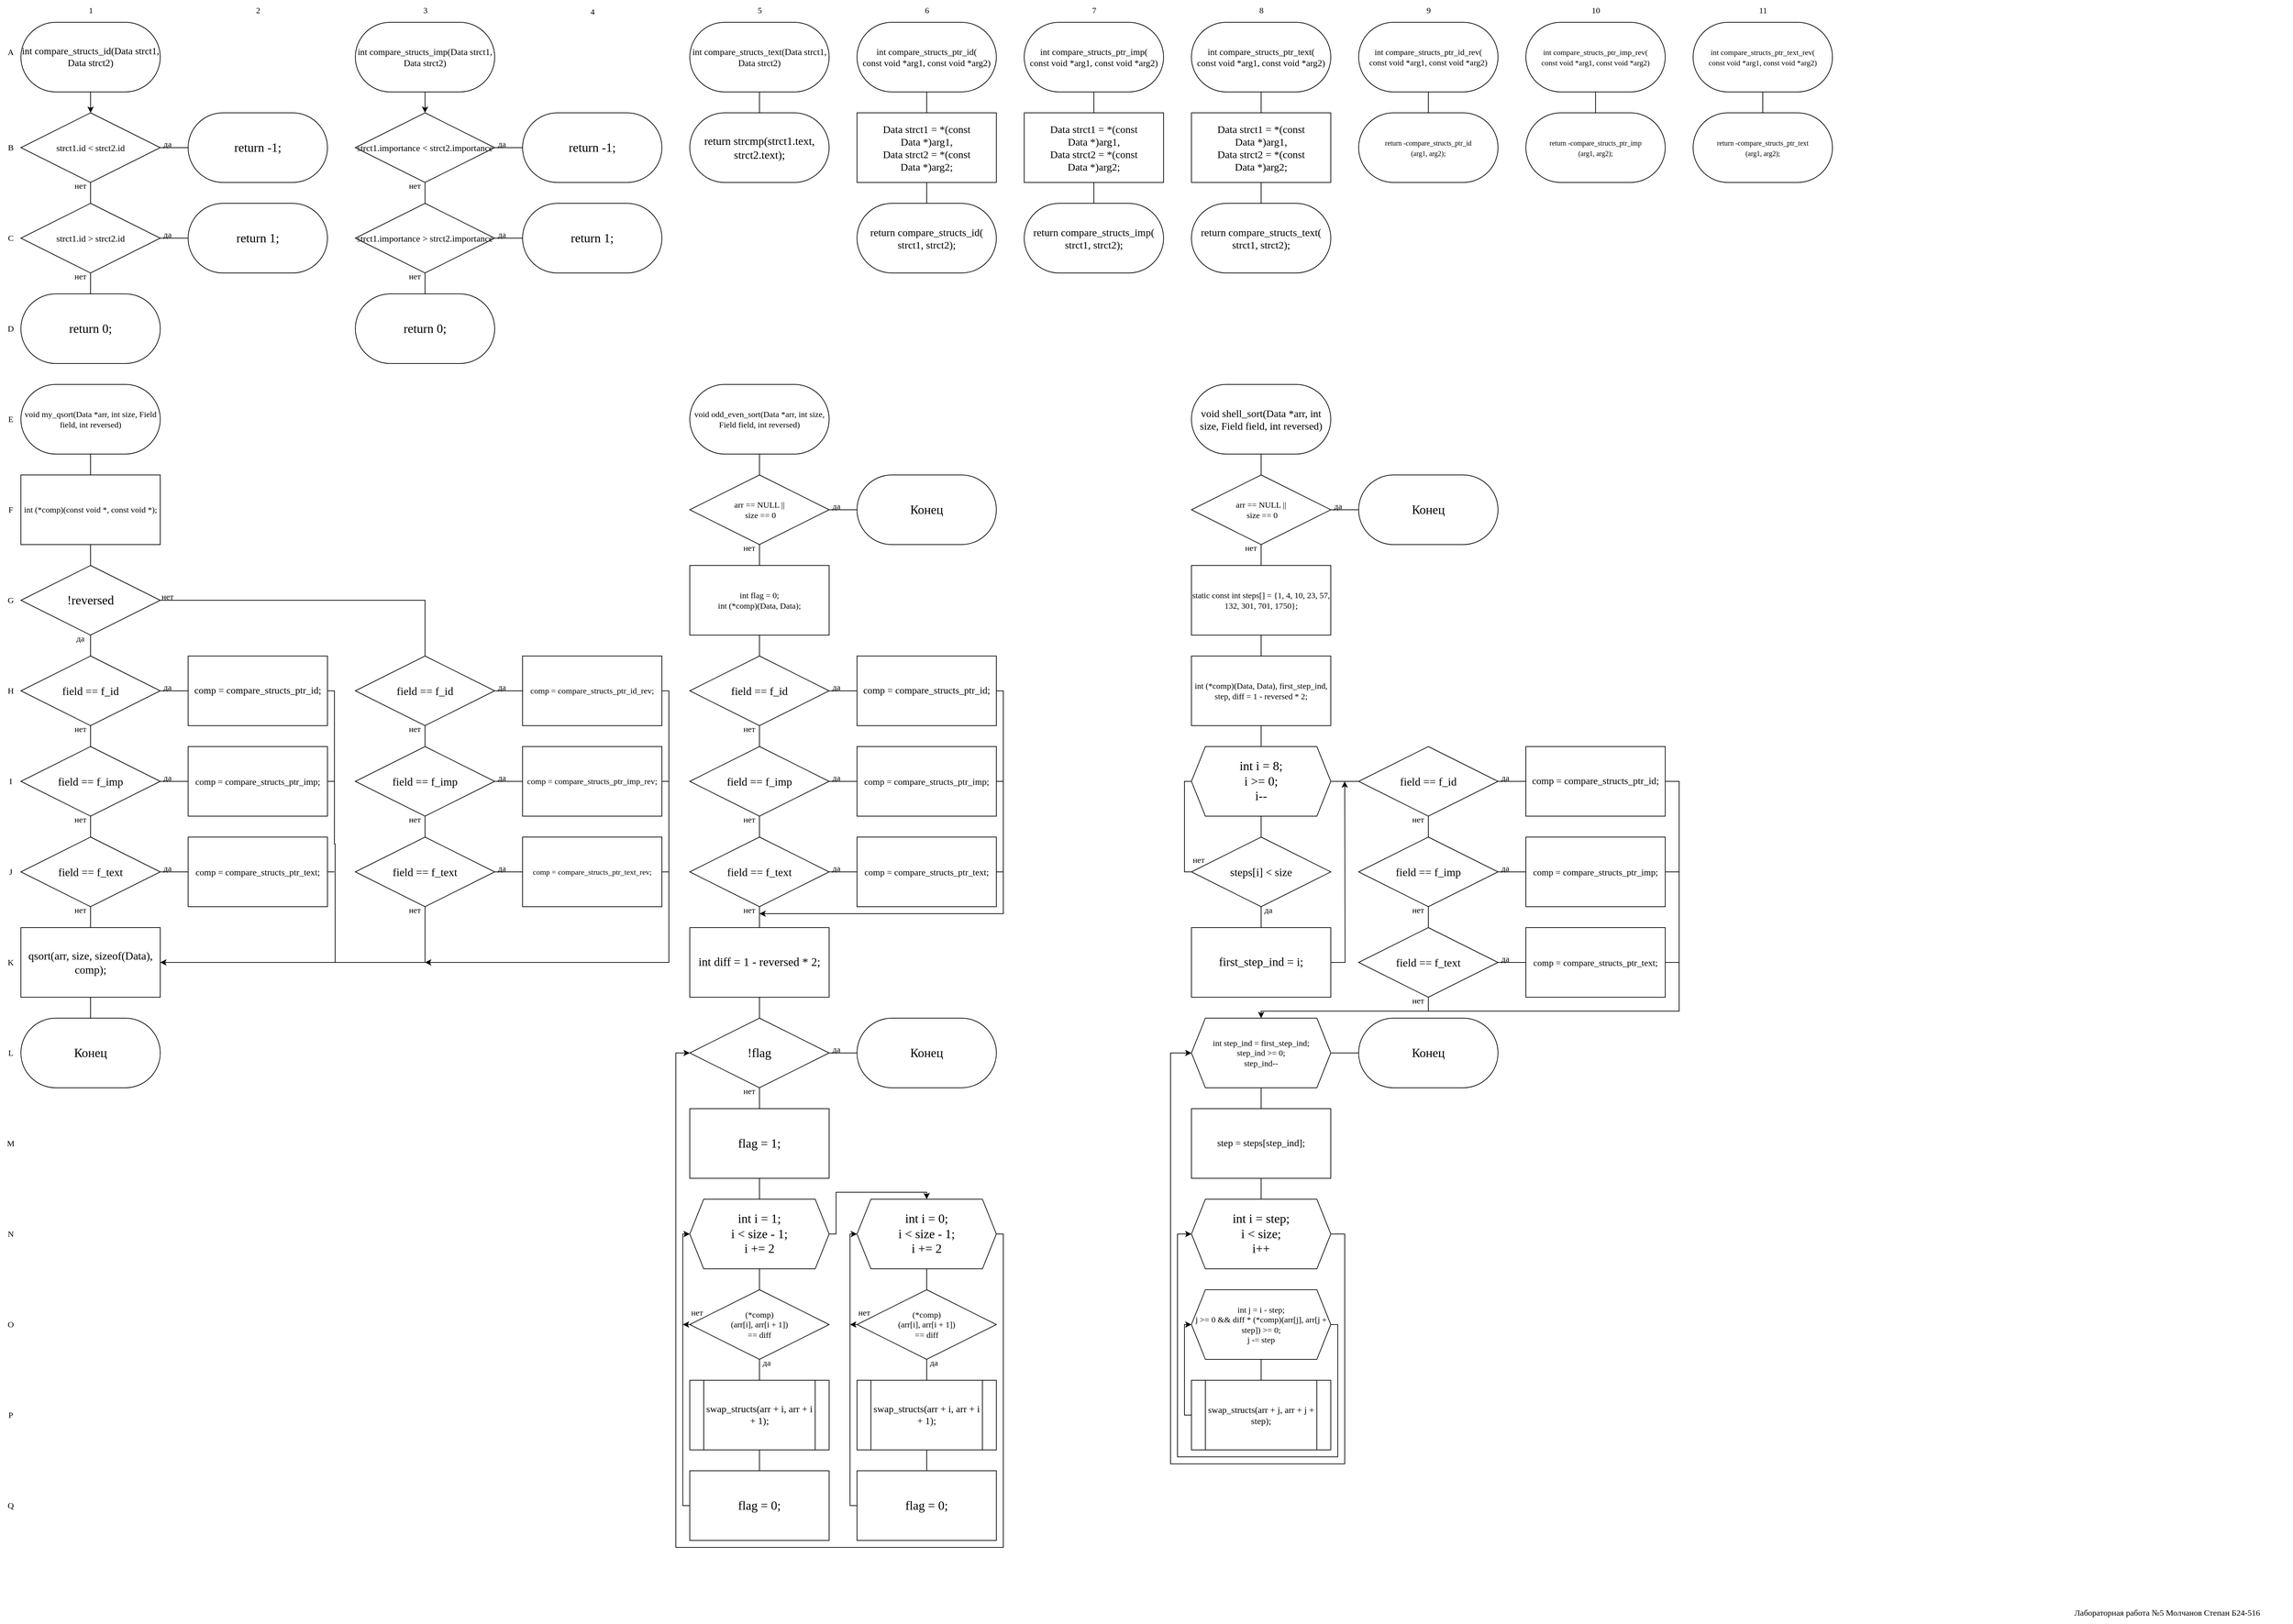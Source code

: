 <mxfile version="25.0.3">
  <diagram name="Страница — 1" id="0fN1kpyqR_RBQpPmUwyD">
    <mxGraphModel dx="2840" dy="1536" grid="1" gridSize="10" guides="1" tooltips="1" connect="1" arrows="1" fold="1" page="1" pageScale="1" pageWidth="3300" pageHeight="2339" math="0" shadow="0">
      <root>
        <mxCell id="0" />
        <mxCell id="1" parent="0" />
        <mxCell id="wsURAHMhbF8bhhn0U9RA-9" style="edgeStyle=orthogonalEdgeStyle;rounded=0;orthogonalLoop=1;jettySize=auto;html=1;exitX=0.5;exitY=1;exitDx=0;exitDy=0;entryX=0.5;entryY=0;entryDx=0;entryDy=0;" edge="1" parent="1" source="wsURAHMhbF8bhhn0U9RA-3" target="wsURAHMhbF8bhhn0U9RA-4">
          <mxGeometry relative="1" as="geometry" />
        </mxCell>
        <mxCell id="wsURAHMhbF8bhhn0U9RA-3" value="&lt;font style=&quot;font-size: 14px;&quot; face=&quot;Lucida Console&quot;&gt;int compare_structs_id(Data strct1, Data strct2)&lt;/font&gt;" style="rounded=1;whiteSpace=wrap;html=1;arcSize=50;" vertex="1" parent="1">
          <mxGeometry x="40" y="40" width="200" height="100" as="geometry" />
        </mxCell>
        <mxCell id="wsURAHMhbF8bhhn0U9RA-10" style="edgeStyle=orthogonalEdgeStyle;rounded=0;orthogonalLoop=1;jettySize=auto;html=1;exitX=1;exitY=0.5;exitDx=0;exitDy=0;entryX=0;entryY=0.5;entryDx=0;entryDy=0;endArrow=none;endFill=0;" edge="1" parent="1" source="wsURAHMhbF8bhhn0U9RA-4" target="wsURAHMhbF8bhhn0U9RA-5">
          <mxGeometry relative="1" as="geometry" />
        </mxCell>
        <mxCell id="wsURAHMhbF8bhhn0U9RA-11" style="edgeStyle=orthogonalEdgeStyle;rounded=0;orthogonalLoop=1;jettySize=auto;html=1;exitX=0.5;exitY=1;exitDx=0;exitDy=0;entryX=0.5;entryY=0;entryDx=0;entryDy=0;endArrow=none;endFill=0;" edge="1" parent="1" source="wsURAHMhbF8bhhn0U9RA-4" target="wsURAHMhbF8bhhn0U9RA-6">
          <mxGeometry relative="1" as="geometry" />
        </mxCell>
        <mxCell id="wsURAHMhbF8bhhn0U9RA-4" value="&lt;font style=&quot;font-size: 13px;&quot; face=&quot;Lucida Console&quot;&gt;strct1.id &amp;lt; strct2.id&lt;/font&gt;" style="rhombus;whiteSpace=wrap;html=1;" vertex="1" parent="1">
          <mxGeometry x="40" y="170" width="200" height="100" as="geometry" />
        </mxCell>
        <mxCell id="wsURAHMhbF8bhhn0U9RA-5" value="&lt;font style=&quot;font-size: 18px;&quot; face=&quot;Lucida Console&quot;&gt;return -1;&lt;/font&gt;" style="rounded=1;whiteSpace=wrap;html=1;arcSize=50;" vertex="1" parent="1">
          <mxGeometry x="280" y="170" width="200" height="100" as="geometry" />
        </mxCell>
        <mxCell id="wsURAHMhbF8bhhn0U9RA-12" style="edgeStyle=orthogonalEdgeStyle;rounded=0;orthogonalLoop=1;jettySize=auto;html=1;exitX=1;exitY=0.5;exitDx=0;exitDy=0;entryX=0;entryY=0.5;entryDx=0;entryDy=0;endArrow=none;endFill=0;" edge="1" parent="1" source="wsURAHMhbF8bhhn0U9RA-6" target="wsURAHMhbF8bhhn0U9RA-7">
          <mxGeometry relative="1" as="geometry" />
        </mxCell>
        <mxCell id="wsURAHMhbF8bhhn0U9RA-13" style="edgeStyle=orthogonalEdgeStyle;rounded=0;orthogonalLoop=1;jettySize=auto;html=1;exitX=0.5;exitY=1;exitDx=0;exitDy=0;entryX=0.5;entryY=0;entryDx=0;entryDy=0;endArrow=none;endFill=0;" edge="1" parent="1" source="wsURAHMhbF8bhhn0U9RA-6" target="wsURAHMhbF8bhhn0U9RA-8">
          <mxGeometry relative="1" as="geometry" />
        </mxCell>
        <mxCell id="wsURAHMhbF8bhhn0U9RA-6" value="&lt;font style=&quot;font-size: 13px;&quot; face=&quot;Lucida Console&quot;&gt;strct1.id &amp;gt; strct2.id&lt;/font&gt;" style="rhombus;whiteSpace=wrap;html=1;" vertex="1" parent="1">
          <mxGeometry x="40" y="300" width="200" height="100" as="geometry" />
        </mxCell>
        <mxCell id="wsURAHMhbF8bhhn0U9RA-7" value="&lt;font style=&quot;font-size: 18px;&quot; face=&quot;Lucida Console&quot;&gt;return 1;&lt;/font&gt;" style="rounded=1;whiteSpace=wrap;html=1;arcSize=50;" vertex="1" parent="1">
          <mxGeometry x="280" y="300" width="200" height="100" as="geometry" />
        </mxCell>
        <mxCell id="wsURAHMhbF8bhhn0U9RA-8" value="&lt;font style=&quot;font-size: 18px;&quot; face=&quot;Lucida Console&quot;&gt;return 0;&lt;/font&gt;" style="rounded=1;whiteSpace=wrap;html=1;arcSize=50;" vertex="1" parent="1">
          <mxGeometry x="40" y="430" width="200" height="100" as="geometry" />
        </mxCell>
        <mxCell id="wsURAHMhbF8bhhn0U9RA-14" style="edgeStyle=orthogonalEdgeStyle;rounded=0;orthogonalLoop=1;jettySize=auto;html=1;exitX=0.5;exitY=1;exitDx=0;exitDy=0;entryX=0.5;entryY=0;entryDx=0;entryDy=0;" edge="1" parent="1" source="wsURAHMhbF8bhhn0U9RA-15" target="wsURAHMhbF8bhhn0U9RA-18">
          <mxGeometry relative="1" as="geometry" />
        </mxCell>
        <mxCell id="wsURAHMhbF8bhhn0U9RA-15" value="&lt;font style=&quot;font-size: 13px;&quot; face=&quot;Lucida Console&quot;&gt;int compare_structs_imp(Data strct1, Data strct2)&lt;/font&gt;" style="rounded=1;whiteSpace=wrap;html=1;arcSize=50;" vertex="1" parent="1">
          <mxGeometry x="520" y="40" width="200" height="100" as="geometry" />
        </mxCell>
        <mxCell id="wsURAHMhbF8bhhn0U9RA-16" style="edgeStyle=orthogonalEdgeStyle;rounded=0;orthogonalLoop=1;jettySize=auto;html=1;exitX=1;exitY=0.5;exitDx=0;exitDy=0;entryX=0;entryY=0.5;entryDx=0;entryDy=0;endArrow=none;endFill=0;" edge="1" parent="1" source="wsURAHMhbF8bhhn0U9RA-18" target="wsURAHMhbF8bhhn0U9RA-19">
          <mxGeometry relative="1" as="geometry" />
        </mxCell>
        <mxCell id="wsURAHMhbF8bhhn0U9RA-17" style="edgeStyle=orthogonalEdgeStyle;rounded=0;orthogonalLoop=1;jettySize=auto;html=1;exitX=0.5;exitY=1;exitDx=0;exitDy=0;entryX=0.5;entryY=0;entryDx=0;entryDy=0;endArrow=none;endFill=0;" edge="1" parent="1" source="wsURAHMhbF8bhhn0U9RA-18" target="wsURAHMhbF8bhhn0U9RA-22">
          <mxGeometry relative="1" as="geometry" />
        </mxCell>
        <mxCell id="wsURAHMhbF8bhhn0U9RA-18" value="&lt;font style=&quot;font-size: 13px;&quot; face=&quot;Lucida Console&quot;&gt;strct1.importance &amp;lt; strct2.importance&lt;/font&gt;" style="rhombus;whiteSpace=wrap;html=1;" vertex="1" parent="1">
          <mxGeometry x="520" y="170" width="200" height="100" as="geometry" />
        </mxCell>
        <mxCell id="wsURAHMhbF8bhhn0U9RA-19" value="&lt;font style=&quot;font-size: 18px;&quot; face=&quot;Lucida Console&quot;&gt;return -1;&lt;/font&gt;" style="rounded=1;whiteSpace=wrap;html=1;arcSize=50;" vertex="1" parent="1">
          <mxGeometry x="760" y="170" width="200" height="100" as="geometry" />
        </mxCell>
        <mxCell id="wsURAHMhbF8bhhn0U9RA-20" style="edgeStyle=orthogonalEdgeStyle;rounded=0;orthogonalLoop=1;jettySize=auto;html=1;exitX=1;exitY=0.5;exitDx=0;exitDy=0;entryX=0;entryY=0.5;entryDx=0;entryDy=0;endArrow=none;endFill=0;" edge="1" parent="1" source="wsURAHMhbF8bhhn0U9RA-22" target="wsURAHMhbF8bhhn0U9RA-23">
          <mxGeometry relative="1" as="geometry" />
        </mxCell>
        <mxCell id="wsURAHMhbF8bhhn0U9RA-21" style="edgeStyle=orthogonalEdgeStyle;rounded=0;orthogonalLoop=1;jettySize=auto;html=1;exitX=0.5;exitY=1;exitDx=0;exitDy=0;entryX=0.5;entryY=0;entryDx=0;entryDy=0;endArrow=none;endFill=0;" edge="1" parent="1" source="wsURAHMhbF8bhhn0U9RA-22" target="wsURAHMhbF8bhhn0U9RA-24">
          <mxGeometry relative="1" as="geometry" />
        </mxCell>
        <mxCell id="wsURAHMhbF8bhhn0U9RA-22" value="&lt;font style=&quot;font-size: 13px;&quot; face=&quot;Lucida Console&quot;&gt;strct1.importance &amp;gt; strct2.importance&lt;/font&gt;" style="rhombus;whiteSpace=wrap;html=1;" vertex="1" parent="1">
          <mxGeometry x="520" y="300" width="200" height="100" as="geometry" />
        </mxCell>
        <mxCell id="wsURAHMhbF8bhhn0U9RA-23" value="&lt;font style=&quot;font-size: 18px;&quot; face=&quot;Lucida Console&quot;&gt;return 1;&lt;/font&gt;" style="rounded=1;whiteSpace=wrap;html=1;arcSize=50;" vertex="1" parent="1">
          <mxGeometry x="760" y="300" width="200" height="100" as="geometry" />
        </mxCell>
        <mxCell id="wsURAHMhbF8bhhn0U9RA-24" value="&lt;font style=&quot;font-size: 18px;&quot; face=&quot;Lucida Console&quot;&gt;return 0;&lt;/font&gt;" style="rounded=1;whiteSpace=wrap;html=1;arcSize=50;" vertex="1" parent="1">
          <mxGeometry x="520" y="430" width="200" height="100" as="geometry" />
        </mxCell>
        <mxCell id="wsURAHMhbF8bhhn0U9RA-27" style="edgeStyle=orthogonalEdgeStyle;rounded=0;orthogonalLoop=1;jettySize=auto;html=1;exitX=0.5;exitY=1;exitDx=0;exitDy=0;entryX=0.5;entryY=0;entryDx=0;entryDy=0;endArrow=none;endFill=0;" edge="1" parent="1" source="wsURAHMhbF8bhhn0U9RA-25" target="wsURAHMhbF8bhhn0U9RA-26">
          <mxGeometry relative="1" as="geometry" />
        </mxCell>
        <mxCell id="wsURAHMhbF8bhhn0U9RA-25" value="&lt;font style=&quot;font-size: 13px;&quot; face=&quot;Lucida Console&quot;&gt;int compare_structs_text(Data strct1, Data strct2)&lt;/font&gt;" style="rounded=1;whiteSpace=wrap;html=1;arcSize=50;" vertex="1" parent="1">
          <mxGeometry x="1000" y="40" width="200" height="100" as="geometry" />
        </mxCell>
        <mxCell id="wsURAHMhbF8bhhn0U9RA-26" value="&lt;font style=&quot;font-size: 16px;&quot; face=&quot;Lucida Console&quot;&gt;return strcmp(strct1.text, strct2.text);&lt;/font&gt;" style="rounded=1;whiteSpace=wrap;html=1;arcSize=50;" vertex="1" parent="1">
          <mxGeometry x="1000" y="170" width="200" height="100" as="geometry" />
        </mxCell>
        <mxCell id="wsURAHMhbF8bhhn0U9RA-31" style="edgeStyle=orthogonalEdgeStyle;rounded=0;orthogonalLoop=1;jettySize=auto;html=1;exitX=0.5;exitY=1;exitDx=0;exitDy=0;entryX=0.5;entryY=0;entryDx=0;entryDy=0;endArrow=none;endFill=0;" edge="1" parent="1" source="wsURAHMhbF8bhhn0U9RA-28" target="wsURAHMhbF8bhhn0U9RA-29">
          <mxGeometry relative="1" as="geometry" />
        </mxCell>
        <mxCell id="wsURAHMhbF8bhhn0U9RA-28" value="&lt;font style=&quot;font-size: 13px;&quot; face=&quot;Lucida Console&quot;&gt;int compare_structs_ptr_id(&lt;br&gt;const void *arg1, const void *arg2)&lt;/font&gt;" style="rounded=1;whiteSpace=wrap;html=1;arcSize=50;" vertex="1" parent="1">
          <mxGeometry x="1240" y="40" width="200" height="100" as="geometry" />
        </mxCell>
        <mxCell id="wsURAHMhbF8bhhn0U9RA-32" style="edgeStyle=orthogonalEdgeStyle;rounded=0;orthogonalLoop=1;jettySize=auto;html=1;exitX=0.5;exitY=1;exitDx=0;exitDy=0;entryX=0.5;entryY=0;entryDx=0;entryDy=0;endArrow=none;endFill=0;" edge="1" parent="1" source="wsURAHMhbF8bhhn0U9RA-29" target="wsURAHMhbF8bhhn0U9RA-30">
          <mxGeometry relative="1" as="geometry" />
        </mxCell>
        <mxCell id="wsURAHMhbF8bhhn0U9RA-29" value="&lt;font style=&quot;font-size: 15px;&quot; face=&quot;Lucida Console&quot;&gt;Data strct1 = *(const&lt;br&gt;Data *)arg1,&lt;br&gt;Data strct2 = *(const&lt;br&gt;Data *)arg2;&lt;/font&gt;" style="rounded=0;whiteSpace=wrap;html=1;" vertex="1" parent="1">
          <mxGeometry x="1240" y="170" width="200" height="100" as="geometry" />
        </mxCell>
        <mxCell id="wsURAHMhbF8bhhn0U9RA-30" value="&lt;font style=&quot;font-size: 15px;&quot; face=&quot;Lucida Console&quot;&gt;return compare_structs_id(&lt;br&gt;strct1, strct2);&lt;/font&gt;" style="rounded=1;whiteSpace=wrap;html=1;arcSize=50;" vertex="1" parent="1">
          <mxGeometry x="1240" y="300" width="200" height="100" as="geometry" />
        </mxCell>
        <mxCell id="wsURAHMhbF8bhhn0U9RA-33" style="edgeStyle=orthogonalEdgeStyle;rounded=0;orthogonalLoop=1;jettySize=auto;html=1;exitX=0.5;exitY=1;exitDx=0;exitDy=0;entryX=0.5;entryY=0;entryDx=0;entryDy=0;endArrow=none;endFill=0;" edge="1" parent="1" source="wsURAHMhbF8bhhn0U9RA-34" target="wsURAHMhbF8bhhn0U9RA-36">
          <mxGeometry relative="1" as="geometry" />
        </mxCell>
        <mxCell id="wsURAHMhbF8bhhn0U9RA-34" value="&lt;font style=&quot;font-size: 13px;&quot; face=&quot;Lucida Console&quot;&gt;int compare_structs_ptr_imp(&lt;br&gt;const void *arg1, const void *arg2)&lt;/font&gt;" style="rounded=1;whiteSpace=wrap;html=1;arcSize=50;" vertex="1" parent="1">
          <mxGeometry x="1480" y="40" width="200" height="100" as="geometry" />
        </mxCell>
        <mxCell id="wsURAHMhbF8bhhn0U9RA-35" style="edgeStyle=orthogonalEdgeStyle;rounded=0;orthogonalLoop=1;jettySize=auto;html=1;exitX=0.5;exitY=1;exitDx=0;exitDy=0;entryX=0.5;entryY=0;entryDx=0;entryDy=0;endArrow=none;endFill=0;" edge="1" parent="1" source="wsURAHMhbF8bhhn0U9RA-36" target="wsURAHMhbF8bhhn0U9RA-37">
          <mxGeometry relative="1" as="geometry" />
        </mxCell>
        <mxCell id="wsURAHMhbF8bhhn0U9RA-36" value="&lt;font style=&quot;font-size: 15px;&quot; face=&quot;Lucida Console&quot;&gt;Data strct1 = *(const&lt;br&gt;Data *)arg1,&lt;br&gt;Data strct2 = *(const&lt;br&gt;Data *)arg2;&lt;/font&gt;" style="rounded=0;whiteSpace=wrap;html=1;" vertex="1" parent="1">
          <mxGeometry x="1480" y="170" width="200" height="100" as="geometry" />
        </mxCell>
        <mxCell id="wsURAHMhbF8bhhn0U9RA-37" value="&lt;font style=&quot;font-size: 15px;&quot; face=&quot;Lucida Console&quot;&gt;return compare_structs_imp(&lt;br&gt;strct1, strct2);&lt;/font&gt;" style="rounded=1;whiteSpace=wrap;html=1;arcSize=50;" vertex="1" parent="1">
          <mxGeometry x="1480" y="300" width="200" height="100" as="geometry" />
        </mxCell>
        <mxCell id="wsURAHMhbF8bhhn0U9RA-38" style="edgeStyle=orthogonalEdgeStyle;rounded=0;orthogonalLoop=1;jettySize=auto;html=1;exitX=0.5;exitY=1;exitDx=0;exitDy=0;entryX=0.5;entryY=0;entryDx=0;entryDy=0;endArrow=none;endFill=0;" edge="1" parent="1" source="wsURAHMhbF8bhhn0U9RA-39" target="wsURAHMhbF8bhhn0U9RA-41">
          <mxGeometry relative="1" as="geometry" />
        </mxCell>
        <mxCell id="wsURAHMhbF8bhhn0U9RA-39" value="&lt;font style=&quot;font-size: 13px;&quot; face=&quot;Lucida Console&quot;&gt;int compare_structs_ptr_text(&lt;br&gt;const void *arg1, const void *arg2)&lt;/font&gt;" style="rounded=1;whiteSpace=wrap;html=1;arcSize=50;" vertex="1" parent="1">
          <mxGeometry x="1720" y="40" width="200" height="100" as="geometry" />
        </mxCell>
        <mxCell id="wsURAHMhbF8bhhn0U9RA-40" style="edgeStyle=orthogonalEdgeStyle;rounded=0;orthogonalLoop=1;jettySize=auto;html=1;exitX=0.5;exitY=1;exitDx=0;exitDy=0;entryX=0.5;entryY=0;entryDx=0;entryDy=0;endArrow=none;endFill=0;" edge="1" parent="1" source="wsURAHMhbF8bhhn0U9RA-41" target="wsURAHMhbF8bhhn0U9RA-42">
          <mxGeometry relative="1" as="geometry" />
        </mxCell>
        <mxCell id="wsURAHMhbF8bhhn0U9RA-41" value="&lt;font style=&quot;font-size: 15px;&quot; face=&quot;Lucida Console&quot;&gt;Data strct1 = *(const&lt;br&gt;Data *)arg1,&lt;br&gt;Data strct2 = *(const&lt;br&gt;Data *)arg2;&lt;/font&gt;" style="rounded=0;whiteSpace=wrap;html=1;" vertex="1" parent="1">
          <mxGeometry x="1720" y="170" width="200" height="100" as="geometry" />
        </mxCell>
        <mxCell id="wsURAHMhbF8bhhn0U9RA-42" value="&lt;font style=&quot;font-size: 15px;&quot; face=&quot;Lucida Console&quot;&gt;return compare_structs_text(&lt;br&gt;strct1, strct2);&lt;/font&gt;" style="rounded=1;whiteSpace=wrap;html=1;arcSize=50;" vertex="1" parent="1">
          <mxGeometry x="1720" y="300" width="200" height="100" as="geometry" />
        </mxCell>
        <mxCell id="wsURAHMhbF8bhhn0U9RA-45" style="edgeStyle=orthogonalEdgeStyle;rounded=0;orthogonalLoop=1;jettySize=auto;html=1;exitX=0.5;exitY=1;exitDx=0;exitDy=0;entryX=0.5;entryY=0;entryDx=0;entryDy=0;endArrow=none;endFill=0;" edge="1" parent="1" source="wsURAHMhbF8bhhn0U9RA-43" target="wsURAHMhbF8bhhn0U9RA-44">
          <mxGeometry relative="1" as="geometry" />
        </mxCell>
        <mxCell id="wsURAHMhbF8bhhn0U9RA-43" value="&lt;font face=&quot;Lucida Console&quot;&gt;int compare_structs_ptr_id_rev(&lt;br&gt;const void *arg1, const void *arg2)&lt;/font&gt;" style="rounded=1;whiteSpace=wrap;html=1;arcSize=50;" vertex="1" parent="1">
          <mxGeometry x="1960" y="40" width="200" height="100" as="geometry" />
        </mxCell>
        <mxCell id="wsURAHMhbF8bhhn0U9RA-44" value="&lt;font style=&quot;font-size: 10px;&quot; face=&quot;Lucida Console&quot;&gt;return -compare_structs_ptr_id&lt;br&gt;(arg1, arg2);&lt;/font&gt;" style="rounded=1;whiteSpace=wrap;html=1;arcSize=50;" vertex="1" parent="1">
          <mxGeometry x="1960" y="170" width="200" height="100" as="geometry" />
        </mxCell>
        <mxCell id="wsURAHMhbF8bhhn0U9RA-46" style="edgeStyle=orthogonalEdgeStyle;rounded=0;orthogonalLoop=1;jettySize=auto;html=1;exitX=0.5;exitY=1;exitDx=0;exitDy=0;entryX=0.5;entryY=0;entryDx=0;entryDy=0;endArrow=none;endFill=0;" edge="1" parent="1" source="wsURAHMhbF8bhhn0U9RA-47" target="wsURAHMhbF8bhhn0U9RA-48">
          <mxGeometry relative="1" as="geometry" />
        </mxCell>
        <mxCell id="wsURAHMhbF8bhhn0U9RA-47" value="&lt;font style=&quot;font-size: 11px;&quot; face=&quot;Lucida Console&quot;&gt;int compare_structs_ptr_imp_rev(&lt;br&gt;const void *arg1, const void *arg2)&lt;/font&gt;" style="rounded=1;whiteSpace=wrap;html=1;arcSize=50;" vertex="1" parent="1">
          <mxGeometry x="2200" y="40" width="200" height="100" as="geometry" />
        </mxCell>
        <mxCell id="wsURAHMhbF8bhhn0U9RA-48" value="&lt;font style=&quot;font-size: 10px;&quot; face=&quot;Lucida Console&quot;&gt;return -compare_structs_ptr_imp&lt;br&gt;(arg1, arg2);&lt;/font&gt;" style="rounded=1;whiteSpace=wrap;html=1;arcSize=50;" vertex="1" parent="1">
          <mxGeometry x="2200" y="170" width="200" height="100" as="geometry" />
        </mxCell>
        <mxCell id="wsURAHMhbF8bhhn0U9RA-49" style="edgeStyle=orthogonalEdgeStyle;rounded=0;orthogonalLoop=1;jettySize=auto;html=1;exitX=0.5;exitY=1;exitDx=0;exitDy=0;entryX=0.5;entryY=0;entryDx=0;entryDy=0;endArrow=none;endFill=0;" edge="1" parent="1" source="wsURAHMhbF8bhhn0U9RA-50" target="wsURAHMhbF8bhhn0U9RA-51">
          <mxGeometry relative="1" as="geometry" />
        </mxCell>
        <mxCell id="wsURAHMhbF8bhhn0U9RA-50" value="&lt;font style=&quot;font-size: 11px;&quot; face=&quot;Lucida Console&quot;&gt;int compare_structs_ptr_text_rev(&lt;br&gt;const void *arg1, const void *arg2)&lt;/font&gt;" style="rounded=1;whiteSpace=wrap;html=1;arcSize=50;" vertex="1" parent="1">
          <mxGeometry x="2440" y="40" width="200" height="100" as="geometry" />
        </mxCell>
        <mxCell id="wsURAHMhbF8bhhn0U9RA-51" value="&lt;font style=&quot;font-size: 10px;&quot; face=&quot;Lucida Console&quot;&gt;return -compare_structs_ptr_text&lt;br&gt;(arg1, arg2);&lt;/font&gt;" style="rounded=1;whiteSpace=wrap;html=1;arcSize=50;" vertex="1" parent="1">
          <mxGeometry x="2440" y="170" width="200" height="100" as="geometry" />
        </mxCell>
        <mxCell id="wsURAHMhbF8bhhn0U9RA-69" style="edgeStyle=orthogonalEdgeStyle;rounded=0;orthogonalLoop=1;jettySize=auto;html=1;exitX=0.5;exitY=1;exitDx=0;exitDy=0;entryX=0.5;entryY=0;entryDx=0;entryDy=0;fontFamily=Lucida Console;fontSize=12;fontColor=default;endArrow=none;endFill=0;" edge="1" parent="1" source="wsURAHMhbF8bhhn0U9RA-52" target="wsURAHMhbF8bhhn0U9RA-55">
          <mxGeometry relative="1" as="geometry" />
        </mxCell>
        <mxCell id="wsURAHMhbF8bhhn0U9RA-52" value="&lt;font face=&quot;Lucida Console&quot;&gt;void my_qsort(Data *arr, int size, Field field, int reversed)&lt;/font&gt;" style="rounded=1;whiteSpace=wrap;html=1;arcSize=50;" vertex="1" parent="1">
          <mxGeometry x="40" y="560" width="200" height="100" as="geometry" />
        </mxCell>
        <mxCell id="wsURAHMhbF8bhhn0U9RA-70" style="edgeStyle=orthogonalEdgeStyle;rounded=0;orthogonalLoop=1;jettySize=auto;html=1;exitX=0.5;exitY=1;exitDx=0;exitDy=0;entryX=0.5;entryY=0;entryDx=0;entryDy=0;fontFamily=Lucida Console;fontSize=12;fontColor=default;endArrow=none;endFill=0;" edge="1" parent="1" source="wsURAHMhbF8bhhn0U9RA-55" target="wsURAHMhbF8bhhn0U9RA-62">
          <mxGeometry relative="1" as="geometry" />
        </mxCell>
        <mxCell id="wsURAHMhbF8bhhn0U9RA-55" value="&lt;font face=&quot;Lucida Console&quot;&gt;int (*comp)(const void *, const void *);&lt;/font&gt;" style="rounded=0;whiteSpace=wrap;html=1;strokeColor=default;align=center;verticalAlign=middle;arcSize=50;fontFamily=Helvetica;fontSize=12;fontColor=default;fillColor=default;" vertex="1" parent="1">
          <mxGeometry x="40" y="690" width="200" height="100" as="geometry" />
        </mxCell>
        <mxCell id="wsURAHMhbF8bhhn0U9RA-72" style="edgeStyle=orthogonalEdgeStyle;rounded=0;orthogonalLoop=1;jettySize=auto;html=1;exitX=1;exitY=0.5;exitDx=0;exitDy=0;entryX=0;entryY=0.5;entryDx=0;entryDy=0;fontFamily=Lucida Console;fontSize=12;fontColor=default;endArrow=none;endFill=0;" edge="1" parent="1" source="wsURAHMhbF8bhhn0U9RA-56" target="wsURAHMhbF8bhhn0U9RA-57">
          <mxGeometry relative="1" as="geometry" />
        </mxCell>
        <mxCell id="wsURAHMhbF8bhhn0U9RA-73" style="edgeStyle=orthogonalEdgeStyle;rounded=0;orthogonalLoop=1;jettySize=auto;html=1;exitX=0.5;exitY=1;exitDx=0;exitDy=0;entryX=0.5;entryY=0;entryDx=0;entryDy=0;fontFamily=Lucida Console;fontSize=12;fontColor=default;endArrow=none;endFill=0;" edge="1" parent="1" source="wsURAHMhbF8bhhn0U9RA-56" target="wsURAHMhbF8bhhn0U9RA-58">
          <mxGeometry relative="1" as="geometry" />
        </mxCell>
        <mxCell id="wsURAHMhbF8bhhn0U9RA-56" value="&lt;font style=&quot;font-size: 16px;&quot;&gt;field == f_id&lt;/font&gt;" style="rhombus;whiteSpace=wrap;html=1;rounded=0;strokeColor=default;align=center;verticalAlign=middle;arcSize=50;fontFamily=Lucida Console;fontSize=12;fontColor=default;fillColor=default;" vertex="1" parent="1">
          <mxGeometry x="40" y="950" width="200" height="100" as="geometry" />
        </mxCell>
        <mxCell id="wsURAHMhbF8bhhn0U9RA-135" style="edgeStyle=orthogonalEdgeStyle;shape=connector;rounded=0;orthogonalLoop=1;jettySize=auto;html=1;exitX=1;exitY=0.5;exitDx=0;exitDy=0;strokeColor=default;align=center;verticalAlign=middle;fontFamily=Lucida Console;fontSize=12;fontColor=default;labelBackgroundColor=none;endArrow=none;endFill=0;" edge="1" parent="1" source="wsURAHMhbF8bhhn0U9RA-57">
          <mxGeometry relative="1" as="geometry">
            <mxPoint x="490" y="1390" as="targetPoint" />
            <Array as="points">
              <mxPoint x="490" y="1000" />
              <mxPoint x="490" y="1220" />
              <mxPoint x="491" y="1390" />
            </Array>
          </mxGeometry>
        </mxCell>
        <mxCell id="wsURAHMhbF8bhhn0U9RA-57" value="&lt;font style=&quot;font-size: 14px;&quot;&gt;comp = compare_structs_ptr_id;&lt;/font&gt;" style="rounded=0;whiteSpace=wrap;html=1;strokeColor=default;align=center;verticalAlign=middle;arcSize=50;fontFamily=Lucida Console;fontSize=12;fontColor=default;fillColor=default;" vertex="1" parent="1">
          <mxGeometry x="280" y="950" width="200" height="100" as="geometry" />
        </mxCell>
        <mxCell id="wsURAHMhbF8bhhn0U9RA-74" style="edgeStyle=orthogonalEdgeStyle;rounded=0;orthogonalLoop=1;jettySize=auto;html=1;exitX=1;exitY=0.5;exitDx=0;exitDy=0;entryX=0;entryY=0.5;entryDx=0;entryDy=0;fontFamily=Lucida Console;fontSize=12;fontColor=default;endArrow=none;endFill=0;" edge="1" parent="1" source="wsURAHMhbF8bhhn0U9RA-58" target="wsURAHMhbF8bhhn0U9RA-59">
          <mxGeometry relative="1" as="geometry" />
        </mxCell>
        <mxCell id="wsURAHMhbF8bhhn0U9RA-75" style="edgeStyle=orthogonalEdgeStyle;rounded=0;orthogonalLoop=1;jettySize=auto;html=1;exitX=0.5;exitY=1;exitDx=0;exitDy=0;entryX=0.5;entryY=0;entryDx=0;entryDy=0;fontFamily=Lucida Console;fontSize=12;fontColor=default;endArrow=none;endFill=0;" edge="1" parent="1" source="wsURAHMhbF8bhhn0U9RA-58" target="wsURAHMhbF8bhhn0U9RA-60">
          <mxGeometry relative="1" as="geometry" />
        </mxCell>
        <mxCell id="wsURAHMhbF8bhhn0U9RA-58" value="&lt;font style=&quot;font-size: 16px;&quot;&gt;field == f_imp&lt;/font&gt;" style="rhombus;whiteSpace=wrap;html=1;rounded=0;strokeColor=default;align=center;verticalAlign=middle;arcSize=50;fontFamily=Lucida Console;fontSize=12;fontColor=default;fillColor=default;" vertex="1" parent="1">
          <mxGeometry x="40" y="1080" width="200" height="100" as="geometry" />
        </mxCell>
        <mxCell id="wsURAHMhbF8bhhn0U9RA-136" style="edgeStyle=orthogonalEdgeStyle;shape=connector;rounded=0;orthogonalLoop=1;jettySize=auto;html=1;exitX=1;exitY=0.5;exitDx=0;exitDy=0;strokeColor=default;align=center;verticalAlign=middle;fontFamily=Lucida Console;fontSize=12;fontColor=default;labelBackgroundColor=none;endArrow=none;endFill=0;" edge="1" parent="1" source="wsURAHMhbF8bhhn0U9RA-59">
          <mxGeometry relative="1" as="geometry">
            <mxPoint x="490" y="1130.152" as="targetPoint" />
          </mxGeometry>
        </mxCell>
        <mxCell id="wsURAHMhbF8bhhn0U9RA-59" value="&lt;font style=&quot;font-size: 13px;&quot;&gt;comp = compare_structs_ptr_imp;&lt;/font&gt;" style="rounded=0;whiteSpace=wrap;html=1;strokeColor=default;align=center;verticalAlign=middle;arcSize=50;fontFamily=Lucida Console;fontSize=12;fontColor=default;fillColor=default;" vertex="1" parent="1">
          <mxGeometry x="280" y="1080" width="200" height="100" as="geometry" />
        </mxCell>
        <mxCell id="wsURAHMhbF8bhhn0U9RA-76" style="edgeStyle=orthogonalEdgeStyle;rounded=0;orthogonalLoop=1;jettySize=auto;html=1;exitX=1;exitY=0.5;exitDx=0;exitDy=0;entryX=0;entryY=0.5;entryDx=0;entryDy=0;fontFamily=Lucida Console;fontSize=12;fontColor=default;endArrow=none;endFill=0;" edge="1" parent="1" source="wsURAHMhbF8bhhn0U9RA-60" target="wsURAHMhbF8bhhn0U9RA-61">
          <mxGeometry relative="1" as="geometry" />
        </mxCell>
        <mxCell id="wsURAHMhbF8bhhn0U9RA-84" style="edgeStyle=orthogonalEdgeStyle;shape=connector;rounded=0;orthogonalLoop=1;jettySize=auto;html=1;exitX=0.5;exitY=1;exitDx=0;exitDy=0;entryX=0.5;entryY=0;entryDx=0;entryDy=0;strokeColor=default;align=center;verticalAlign=middle;fontFamily=Lucida Console;fontSize=12;fontColor=default;labelBackgroundColor=default;endArrow=none;endFill=0;" edge="1" parent="1" source="wsURAHMhbF8bhhn0U9RA-60" target="wsURAHMhbF8bhhn0U9RA-83">
          <mxGeometry relative="1" as="geometry" />
        </mxCell>
        <mxCell id="wsURAHMhbF8bhhn0U9RA-60" value="&lt;font style=&quot;font-size: 16px;&quot;&gt;field == f_text&lt;/font&gt;" style="rhombus;whiteSpace=wrap;html=1;rounded=0;strokeColor=default;align=center;verticalAlign=middle;arcSize=50;fontFamily=Lucida Console;fontSize=12;fontColor=default;fillColor=default;" vertex="1" parent="1">
          <mxGeometry x="40" y="1210" width="200" height="100" as="geometry" />
        </mxCell>
        <mxCell id="wsURAHMhbF8bhhn0U9RA-137" style="edgeStyle=orthogonalEdgeStyle;shape=connector;rounded=0;orthogonalLoop=1;jettySize=auto;html=1;exitX=1;exitY=0.5;exitDx=0;exitDy=0;strokeColor=default;align=center;verticalAlign=middle;fontFamily=Lucida Console;fontSize=12;fontColor=default;labelBackgroundColor=none;endArrow=none;endFill=0;" edge="1" parent="1" source="wsURAHMhbF8bhhn0U9RA-61">
          <mxGeometry relative="1" as="geometry">
            <mxPoint x="490" y="1259.848" as="targetPoint" />
          </mxGeometry>
        </mxCell>
        <mxCell id="wsURAHMhbF8bhhn0U9RA-61" value="&lt;font style=&quot;font-size: 13px;&quot;&gt;comp = compare_structs_ptr_text;&lt;/font&gt;" style="rounded=0;whiteSpace=wrap;html=1;strokeColor=default;align=center;verticalAlign=middle;arcSize=50;fontFamily=Lucida Console;fontSize=12;fontColor=default;fillColor=default;" vertex="1" parent="1">
          <mxGeometry x="280" y="1210" width="200" height="100" as="geometry" />
        </mxCell>
        <mxCell id="wsURAHMhbF8bhhn0U9RA-71" style="edgeStyle=orthogonalEdgeStyle;rounded=0;orthogonalLoop=1;jettySize=auto;html=1;exitX=0.5;exitY=1;exitDx=0;exitDy=0;entryX=0.5;entryY=0;entryDx=0;entryDy=0;fontFamily=Lucida Console;fontSize=12;fontColor=default;endArrow=none;endFill=0;" edge="1" parent="1" source="wsURAHMhbF8bhhn0U9RA-62" target="wsURAHMhbF8bhhn0U9RA-56">
          <mxGeometry relative="1" as="geometry" />
        </mxCell>
        <mxCell id="wsURAHMhbF8bhhn0U9RA-77" style="edgeStyle=orthogonalEdgeStyle;shape=connector;rounded=0;orthogonalLoop=1;jettySize=auto;html=1;exitX=1;exitY=0.5;exitDx=0;exitDy=0;entryX=0.5;entryY=0;entryDx=0;entryDy=0;strokeColor=default;align=center;verticalAlign=middle;fontFamily=Lucida Console;fontSize=12;fontColor=default;labelBackgroundColor=default;endArrow=none;endFill=0;" edge="1" parent="1" source="wsURAHMhbF8bhhn0U9RA-62" target="wsURAHMhbF8bhhn0U9RA-63">
          <mxGeometry relative="1" as="geometry" />
        </mxCell>
        <mxCell id="wsURAHMhbF8bhhn0U9RA-62" value="&lt;font style=&quot;font-size: 18px;&quot;&gt;!reversed&lt;/font&gt;" style="rhombus;whiteSpace=wrap;html=1;rounded=0;strokeColor=default;align=center;verticalAlign=middle;arcSize=50;fontFamily=Lucida Console;fontSize=12;fontColor=default;fillColor=default;" vertex="1" parent="1">
          <mxGeometry x="40" y="820" width="200" height="100" as="geometry" />
        </mxCell>
        <mxCell id="wsURAHMhbF8bhhn0U9RA-78" style="edgeStyle=orthogonalEdgeStyle;shape=connector;rounded=0;orthogonalLoop=1;jettySize=auto;html=1;exitX=1;exitY=0.5;exitDx=0;exitDy=0;entryX=0;entryY=0.5;entryDx=0;entryDy=0;strokeColor=default;align=center;verticalAlign=middle;fontFamily=Lucida Console;fontSize=12;fontColor=default;labelBackgroundColor=default;endArrow=none;endFill=0;" edge="1" parent="1" source="wsURAHMhbF8bhhn0U9RA-63" target="wsURAHMhbF8bhhn0U9RA-64">
          <mxGeometry relative="1" as="geometry" />
        </mxCell>
        <mxCell id="wsURAHMhbF8bhhn0U9RA-79" style="edgeStyle=orthogonalEdgeStyle;shape=connector;rounded=0;orthogonalLoop=1;jettySize=auto;html=1;exitX=0.5;exitY=1;exitDx=0;exitDy=0;entryX=0.5;entryY=0;entryDx=0;entryDy=0;strokeColor=default;align=center;verticalAlign=middle;fontFamily=Lucida Console;fontSize=12;fontColor=default;labelBackgroundColor=default;endArrow=none;endFill=0;" edge="1" parent="1" source="wsURAHMhbF8bhhn0U9RA-63" target="wsURAHMhbF8bhhn0U9RA-65">
          <mxGeometry relative="1" as="geometry" />
        </mxCell>
        <mxCell id="wsURAHMhbF8bhhn0U9RA-63" value="&lt;font style=&quot;font-size: 16px;&quot;&gt;field == f_id&lt;/font&gt;" style="rhombus;whiteSpace=wrap;html=1;rounded=0;strokeColor=default;align=center;verticalAlign=middle;arcSize=50;fontFamily=Lucida Console;fontSize=12;fontColor=default;fillColor=default;" vertex="1" parent="1">
          <mxGeometry x="520" y="950" width="200" height="100" as="geometry" />
        </mxCell>
        <mxCell id="wsURAHMhbF8bhhn0U9RA-131" style="edgeStyle=orthogonalEdgeStyle;shape=connector;rounded=0;orthogonalLoop=1;jettySize=auto;html=1;exitX=1;exitY=0.5;exitDx=0;exitDy=0;strokeColor=default;align=center;verticalAlign=middle;fontFamily=Lucida Console;fontSize=12;fontColor=default;labelBackgroundColor=none;endArrow=classic;endFill=1;" edge="1" parent="1" source="wsURAHMhbF8bhhn0U9RA-64">
          <mxGeometry relative="1" as="geometry">
            <mxPoint x="620" y="1390" as="targetPoint" />
            <Array as="points">
              <mxPoint x="970" y="1000" />
              <mxPoint x="970" y="1390" />
            </Array>
          </mxGeometry>
        </mxCell>
        <mxCell id="wsURAHMhbF8bhhn0U9RA-64" value="&lt;font&gt;comp = compare_structs_ptr_id_rev;&lt;/font&gt;" style="rounded=0;whiteSpace=wrap;html=1;strokeColor=default;align=center;verticalAlign=middle;arcSize=50;fontFamily=Lucida Console;fontSize=12;fontColor=default;fillColor=default;" vertex="1" parent="1">
          <mxGeometry x="760" y="950" width="200" height="100" as="geometry" />
        </mxCell>
        <mxCell id="wsURAHMhbF8bhhn0U9RA-80" style="edgeStyle=orthogonalEdgeStyle;shape=connector;rounded=0;orthogonalLoop=1;jettySize=auto;html=1;exitX=1;exitY=0.5;exitDx=0;exitDy=0;entryX=0;entryY=0.5;entryDx=0;entryDy=0;strokeColor=default;align=center;verticalAlign=middle;fontFamily=Lucida Console;fontSize=12;fontColor=default;labelBackgroundColor=default;endArrow=none;endFill=0;" edge="1" parent="1" source="wsURAHMhbF8bhhn0U9RA-65" target="wsURAHMhbF8bhhn0U9RA-66">
          <mxGeometry relative="1" as="geometry" />
        </mxCell>
        <mxCell id="wsURAHMhbF8bhhn0U9RA-81" style="edgeStyle=orthogonalEdgeStyle;shape=connector;rounded=0;orthogonalLoop=1;jettySize=auto;html=1;exitX=0.5;exitY=1;exitDx=0;exitDy=0;entryX=0.5;entryY=0;entryDx=0;entryDy=0;strokeColor=default;align=center;verticalAlign=middle;fontFamily=Lucida Console;fontSize=12;fontColor=default;labelBackgroundColor=default;endArrow=none;endFill=0;" edge="1" parent="1" source="wsURAHMhbF8bhhn0U9RA-65" target="wsURAHMhbF8bhhn0U9RA-67">
          <mxGeometry relative="1" as="geometry" />
        </mxCell>
        <mxCell id="wsURAHMhbF8bhhn0U9RA-65" value="&lt;font style=&quot;font-size: 16px;&quot;&gt;field == f_imp&lt;/font&gt;" style="rhombus;whiteSpace=wrap;html=1;rounded=0;strokeColor=default;align=center;verticalAlign=middle;arcSize=50;fontFamily=Lucida Console;fontSize=12;fontColor=default;fillColor=default;" vertex="1" parent="1">
          <mxGeometry x="520" y="1080" width="200" height="100" as="geometry" />
        </mxCell>
        <mxCell id="wsURAHMhbF8bhhn0U9RA-132" style="edgeStyle=orthogonalEdgeStyle;shape=connector;rounded=0;orthogonalLoop=1;jettySize=auto;html=1;exitX=1;exitY=0.5;exitDx=0;exitDy=0;strokeColor=default;align=center;verticalAlign=middle;fontFamily=Lucida Console;fontSize=12;fontColor=default;labelBackgroundColor=none;endArrow=none;endFill=0;" edge="1" parent="1" source="wsURAHMhbF8bhhn0U9RA-66">
          <mxGeometry relative="1" as="geometry">
            <mxPoint x="970" y="1130" as="targetPoint" />
          </mxGeometry>
        </mxCell>
        <mxCell id="wsURAHMhbF8bhhn0U9RA-66" value="&lt;font&gt;comp = compare_structs_ptr_imp_rev;&lt;/font&gt;" style="rounded=0;whiteSpace=wrap;html=1;strokeColor=default;align=center;verticalAlign=middle;arcSize=50;fontFamily=Lucida Console;fontSize=12;fontColor=default;fillColor=default;" vertex="1" parent="1">
          <mxGeometry x="760" y="1080" width="200" height="100" as="geometry" />
        </mxCell>
        <mxCell id="wsURAHMhbF8bhhn0U9RA-82" style="edgeStyle=orthogonalEdgeStyle;shape=connector;rounded=0;orthogonalLoop=1;jettySize=auto;html=1;exitX=1;exitY=0.5;exitDx=0;exitDy=0;entryX=0;entryY=0.5;entryDx=0;entryDy=0;strokeColor=default;align=center;verticalAlign=middle;fontFamily=Lucida Console;fontSize=12;fontColor=default;labelBackgroundColor=default;endArrow=none;endFill=0;" edge="1" parent="1" source="wsURAHMhbF8bhhn0U9RA-67" target="wsURAHMhbF8bhhn0U9RA-68">
          <mxGeometry relative="1" as="geometry" />
        </mxCell>
        <mxCell id="wsURAHMhbF8bhhn0U9RA-85" style="edgeStyle=orthogonalEdgeStyle;shape=connector;rounded=0;orthogonalLoop=1;jettySize=auto;html=1;exitX=0.5;exitY=1;exitDx=0;exitDy=0;entryX=1;entryY=0.5;entryDx=0;entryDy=0;strokeColor=default;align=center;verticalAlign=middle;fontFamily=Lucida Console;fontSize=12;fontColor=default;labelBackgroundColor=default;endArrow=classic;endFill=1;" edge="1" parent="1" source="wsURAHMhbF8bhhn0U9RA-67" target="wsURAHMhbF8bhhn0U9RA-83">
          <mxGeometry relative="1" as="geometry" />
        </mxCell>
        <mxCell id="wsURAHMhbF8bhhn0U9RA-67" value="&lt;font style=&quot;font-size: 16px;&quot;&gt;field == f_text&lt;/font&gt;" style="rhombus;whiteSpace=wrap;html=1;rounded=0;strokeColor=default;align=center;verticalAlign=middle;arcSize=50;fontFamily=Lucida Console;fontSize=12;fontColor=default;fillColor=default;" vertex="1" parent="1">
          <mxGeometry x="520" y="1210" width="200" height="100" as="geometry" />
        </mxCell>
        <mxCell id="wsURAHMhbF8bhhn0U9RA-133" style="edgeStyle=orthogonalEdgeStyle;shape=connector;rounded=0;orthogonalLoop=1;jettySize=auto;html=1;exitX=1;exitY=0.5;exitDx=0;exitDy=0;strokeColor=default;align=center;verticalAlign=middle;fontFamily=Lucida Console;fontSize=12;fontColor=default;labelBackgroundColor=none;endArrow=none;endFill=0;" edge="1" parent="1" source="wsURAHMhbF8bhhn0U9RA-68">
          <mxGeometry relative="1" as="geometry">
            <mxPoint x="970" y="1260" as="targetPoint" />
          </mxGeometry>
        </mxCell>
        <mxCell id="wsURAHMhbF8bhhn0U9RA-68" value="&lt;font style=&quot;font-size: 11px;&quot;&gt;comp = compare_structs_ptr_text_rev;&lt;/font&gt;" style="rounded=0;whiteSpace=wrap;html=1;strokeColor=default;align=center;verticalAlign=middle;arcSize=50;fontFamily=Lucida Console;fontSize=12;fontColor=default;fillColor=default;" vertex="1" parent="1">
          <mxGeometry x="760" y="1210" width="200" height="100" as="geometry" />
        </mxCell>
        <mxCell id="wsURAHMhbF8bhhn0U9RA-93" style="edgeStyle=orthogonalEdgeStyle;shape=connector;rounded=0;orthogonalLoop=1;jettySize=auto;html=1;exitX=0.5;exitY=1;exitDx=0;exitDy=0;entryX=0.5;entryY=0;entryDx=0;entryDy=0;strokeColor=default;align=center;verticalAlign=middle;fontFamily=Lucida Console;fontSize=12;fontColor=default;labelBackgroundColor=default;endArrow=none;endFill=0;" edge="1" parent="1" source="wsURAHMhbF8bhhn0U9RA-83" target="wsURAHMhbF8bhhn0U9RA-92">
          <mxGeometry relative="1" as="geometry" />
        </mxCell>
        <mxCell id="wsURAHMhbF8bhhn0U9RA-83" value="&lt;font style=&quot;font-size: 16px;&quot;&gt;qsort(arr, size, sizeof(Data), comp);&lt;/font&gt;" style="rounded=0;whiteSpace=wrap;html=1;strokeColor=default;align=center;verticalAlign=middle;arcSize=50;fontFamily=Lucida Console;fontSize=12;fontColor=default;labelBackgroundColor=default;fillColor=default;" vertex="1" parent="1">
          <mxGeometry x="40" y="1340" width="200" height="100" as="geometry" />
        </mxCell>
        <mxCell id="wsURAHMhbF8bhhn0U9RA-92" value="&lt;font style=&quot;font-size: 18px;&quot;&gt;Конец&lt;/font&gt;" style="rounded=1;whiteSpace=wrap;html=1;strokeColor=default;align=center;verticalAlign=middle;arcSize=50;fontFamily=Lucida Console;fontSize=12;fontColor=default;labelBackgroundColor=default;fillColor=default;" vertex="1" parent="1">
          <mxGeometry x="40" y="1470" width="200" height="100" as="geometry" />
        </mxCell>
        <mxCell id="wsURAHMhbF8bhhn0U9RA-162" style="edgeStyle=orthogonalEdgeStyle;shape=connector;rounded=0;orthogonalLoop=1;jettySize=auto;html=1;exitX=0.5;exitY=1;exitDx=0;exitDy=0;entryX=0.5;entryY=0;entryDx=0;entryDy=0;strokeColor=default;align=center;verticalAlign=middle;fontFamily=Lucida Console;fontSize=12;fontColor=default;labelBackgroundColor=none;endArrow=none;endFill=0;" edge="1" parent="1" source="wsURAHMhbF8bhhn0U9RA-94" target="wsURAHMhbF8bhhn0U9RA-95">
          <mxGeometry relative="1" as="geometry" />
        </mxCell>
        <mxCell id="wsURAHMhbF8bhhn0U9RA-94" value="void odd_even_sort(Data *arr, int size, Field field, int reversed)" style="rounded=1;whiteSpace=wrap;html=1;strokeColor=default;align=center;verticalAlign=middle;arcSize=50;fontFamily=Lucida Console;fontSize=12;fontColor=default;labelBackgroundColor=none;fillColor=default;" vertex="1" parent="1">
          <mxGeometry x="1000" y="560" width="200" height="100" as="geometry" />
        </mxCell>
        <mxCell id="wsURAHMhbF8bhhn0U9RA-163" style="edgeStyle=orthogonalEdgeStyle;shape=connector;rounded=0;orthogonalLoop=1;jettySize=auto;html=1;exitX=1;exitY=0.5;exitDx=0;exitDy=0;entryX=0;entryY=0.5;entryDx=0;entryDy=0;strokeColor=default;align=center;verticalAlign=middle;fontFamily=Lucida Console;fontSize=12;fontColor=default;labelBackgroundColor=none;endArrow=none;endFill=0;" edge="1" parent="1" source="wsURAHMhbF8bhhn0U9RA-95" target="wsURAHMhbF8bhhn0U9RA-96">
          <mxGeometry relative="1" as="geometry" />
        </mxCell>
        <mxCell id="wsURAHMhbF8bhhn0U9RA-164" style="edgeStyle=orthogonalEdgeStyle;shape=connector;rounded=0;orthogonalLoop=1;jettySize=auto;html=1;exitX=0.5;exitY=1;exitDx=0;exitDy=0;entryX=0.5;entryY=0;entryDx=0;entryDy=0;strokeColor=default;align=center;verticalAlign=middle;fontFamily=Lucida Console;fontSize=12;fontColor=default;labelBackgroundColor=none;endArrow=none;endFill=0;" edge="1" parent="1" source="wsURAHMhbF8bhhn0U9RA-95" target="wsURAHMhbF8bhhn0U9RA-97">
          <mxGeometry relative="1" as="geometry" />
        </mxCell>
        <mxCell id="wsURAHMhbF8bhhn0U9RA-95" value="arr == NULL ||&lt;br&gt;&amp;nbsp;size == 0" style="rhombus;whiteSpace=wrap;html=1;rounded=0;strokeColor=default;align=center;verticalAlign=middle;arcSize=50;fontFamily=Lucida Console;fontSize=12;fontColor=default;labelBackgroundColor=none;fillColor=default;" vertex="1" parent="1">
          <mxGeometry x="1000" y="690" width="200" height="100" as="geometry" />
        </mxCell>
        <mxCell id="wsURAHMhbF8bhhn0U9RA-96" value="&lt;font style=&quot;font-size: 18px;&quot;&gt;Конец&lt;/font&gt;" style="rounded=1;whiteSpace=wrap;html=1;strokeColor=default;align=center;verticalAlign=middle;arcSize=50;fontFamily=Lucida Console;fontSize=12;fontColor=default;labelBackgroundColor=none;fillColor=default;" vertex="1" parent="1">
          <mxGeometry x="1240" y="690" width="200" height="100" as="geometry" />
        </mxCell>
        <mxCell id="wsURAHMhbF8bhhn0U9RA-165" style="edgeStyle=orthogonalEdgeStyle;shape=connector;rounded=0;orthogonalLoop=1;jettySize=auto;html=1;exitX=0.5;exitY=1;exitDx=0;exitDy=0;entryX=0.5;entryY=0;entryDx=0;entryDy=0;strokeColor=default;align=center;verticalAlign=middle;fontFamily=Lucida Console;fontSize=12;fontColor=default;labelBackgroundColor=none;endArrow=none;endFill=0;" edge="1" parent="1" source="wsURAHMhbF8bhhn0U9RA-97" target="wsURAHMhbF8bhhn0U9RA-100">
          <mxGeometry relative="1" as="geometry" />
        </mxCell>
        <mxCell id="wsURAHMhbF8bhhn0U9RA-97" value="int flag = 0;&lt;br&gt;int (*comp)(Data, Data);" style="rounded=0;whiteSpace=wrap;html=1;strokeColor=default;align=center;verticalAlign=middle;arcSize=50;fontFamily=Lucida Console;fontSize=12;fontColor=default;labelBackgroundColor=none;fillColor=default;" vertex="1" parent="1">
          <mxGeometry x="1000" y="820" width="200" height="100" as="geometry" />
        </mxCell>
        <mxCell id="wsURAHMhbF8bhhn0U9RA-98" style="edgeStyle=orthogonalEdgeStyle;rounded=0;orthogonalLoop=1;jettySize=auto;html=1;exitX=1;exitY=0.5;exitDx=0;exitDy=0;entryX=0;entryY=0.5;entryDx=0;entryDy=0;fontFamily=Lucida Console;fontSize=12;fontColor=default;endArrow=none;endFill=0;" edge="1" parent="1" source="wsURAHMhbF8bhhn0U9RA-100" target="wsURAHMhbF8bhhn0U9RA-102">
          <mxGeometry relative="1" as="geometry" />
        </mxCell>
        <mxCell id="wsURAHMhbF8bhhn0U9RA-99" style="edgeStyle=orthogonalEdgeStyle;rounded=0;orthogonalLoop=1;jettySize=auto;html=1;exitX=0.5;exitY=1;exitDx=0;exitDy=0;entryX=0.5;entryY=0;entryDx=0;entryDy=0;fontFamily=Lucida Console;fontSize=12;fontColor=default;endArrow=none;endFill=0;" edge="1" parent="1" source="wsURAHMhbF8bhhn0U9RA-100" target="wsURAHMhbF8bhhn0U9RA-105">
          <mxGeometry relative="1" as="geometry" />
        </mxCell>
        <mxCell id="wsURAHMhbF8bhhn0U9RA-100" value="&lt;font style=&quot;font-size: 16px;&quot;&gt;field == f_id&lt;/font&gt;" style="rhombus;whiteSpace=wrap;html=1;rounded=0;strokeColor=default;align=center;verticalAlign=middle;arcSize=50;fontFamily=Lucida Console;fontSize=12;fontColor=default;fillColor=default;" vertex="1" parent="1">
          <mxGeometry x="1000" y="950" width="200" height="100" as="geometry" />
        </mxCell>
        <mxCell id="wsURAHMhbF8bhhn0U9RA-181" style="edgeStyle=orthogonalEdgeStyle;shape=connector;rounded=0;orthogonalLoop=1;jettySize=auto;html=1;exitX=1;exitY=0.5;exitDx=0;exitDy=0;strokeColor=default;align=center;verticalAlign=middle;fontFamily=Lucida Console;fontSize=12;fontColor=default;labelBackgroundColor=none;endArrow=classic;endFill=1;" edge="1" parent="1" source="wsURAHMhbF8bhhn0U9RA-102">
          <mxGeometry relative="1" as="geometry">
            <mxPoint x="1100" y="1320" as="targetPoint" />
            <Array as="points">
              <mxPoint x="1450" y="1000" />
              <mxPoint x="1450" y="1320" />
            </Array>
          </mxGeometry>
        </mxCell>
        <mxCell id="wsURAHMhbF8bhhn0U9RA-102" value="&lt;font style=&quot;font-size: 14px;&quot;&gt;comp = compare_structs_ptr_id;&lt;/font&gt;" style="rounded=0;whiteSpace=wrap;html=1;strokeColor=default;align=center;verticalAlign=middle;arcSize=50;fontFamily=Lucida Console;fontSize=12;fontColor=default;fillColor=default;" vertex="1" parent="1">
          <mxGeometry x="1240" y="950" width="200" height="100" as="geometry" />
        </mxCell>
        <mxCell id="wsURAHMhbF8bhhn0U9RA-103" style="edgeStyle=orthogonalEdgeStyle;rounded=0;orthogonalLoop=1;jettySize=auto;html=1;exitX=1;exitY=0.5;exitDx=0;exitDy=0;entryX=0;entryY=0.5;entryDx=0;entryDy=0;fontFamily=Lucida Console;fontSize=12;fontColor=default;endArrow=none;endFill=0;" edge="1" parent="1" source="wsURAHMhbF8bhhn0U9RA-105" target="wsURAHMhbF8bhhn0U9RA-107">
          <mxGeometry relative="1" as="geometry" />
        </mxCell>
        <mxCell id="wsURAHMhbF8bhhn0U9RA-104" style="edgeStyle=orthogonalEdgeStyle;rounded=0;orthogonalLoop=1;jettySize=auto;html=1;exitX=0.5;exitY=1;exitDx=0;exitDy=0;entryX=0.5;entryY=0;entryDx=0;entryDy=0;fontFamily=Lucida Console;fontSize=12;fontColor=default;endArrow=none;endFill=0;" edge="1" parent="1" source="wsURAHMhbF8bhhn0U9RA-105" target="wsURAHMhbF8bhhn0U9RA-110">
          <mxGeometry relative="1" as="geometry" />
        </mxCell>
        <mxCell id="wsURAHMhbF8bhhn0U9RA-105" value="&lt;font style=&quot;font-size: 16px;&quot;&gt;field == f_imp&lt;/font&gt;" style="rhombus;whiteSpace=wrap;html=1;rounded=0;strokeColor=default;align=center;verticalAlign=middle;arcSize=50;fontFamily=Lucida Console;fontSize=12;fontColor=default;fillColor=default;" vertex="1" parent="1">
          <mxGeometry x="1000" y="1080" width="200" height="100" as="geometry" />
        </mxCell>
        <mxCell id="wsURAHMhbF8bhhn0U9RA-182" style="edgeStyle=orthogonalEdgeStyle;shape=connector;rounded=0;orthogonalLoop=1;jettySize=auto;html=1;exitX=1;exitY=0.5;exitDx=0;exitDy=0;strokeColor=default;align=center;verticalAlign=middle;fontFamily=Lucida Console;fontSize=12;fontColor=default;labelBackgroundColor=none;endArrow=none;endFill=0;" edge="1" parent="1" source="wsURAHMhbF8bhhn0U9RA-107">
          <mxGeometry relative="1" as="geometry">
            <mxPoint x="1450" y="1130.261" as="targetPoint" />
          </mxGeometry>
        </mxCell>
        <mxCell id="wsURAHMhbF8bhhn0U9RA-107" value="&lt;font style=&quot;font-size: 13px;&quot;&gt;comp = compare_structs_ptr_imp;&lt;/font&gt;" style="rounded=0;whiteSpace=wrap;html=1;strokeColor=default;align=center;verticalAlign=middle;arcSize=50;fontFamily=Lucida Console;fontSize=12;fontColor=default;fillColor=default;" vertex="1" parent="1">
          <mxGeometry x="1240" y="1080" width="200" height="100" as="geometry" />
        </mxCell>
        <mxCell id="wsURAHMhbF8bhhn0U9RA-108" style="edgeStyle=orthogonalEdgeStyle;rounded=0;orthogonalLoop=1;jettySize=auto;html=1;exitX=1;exitY=0.5;exitDx=0;exitDy=0;entryX=0;entryY=0.5;entryDx=0;entryDy=0;fontFamily=Lucida Console;fontSize=12;fontColor=default;endArrow=none;endFill=0;" edge="1" parent="1" source="wsURAHMhbF8bhhn0U9RA-110" target="wsURAHMhbF8bhhn0U9RA-112">
          <mxGeometry relative="1" as="geometry" />
        </mxCell>
        <mxCell id="wsURAHMhbF8bhhn0U9RA-166" style="edgeStyle=orthogonalEdgeStyle;shape=connector;rounded=0;orthogonalLoop=1;jettySize=auto;html=1;exitX=0.5;exitY=1;exitDx=0;exitDy=0;entryX=0.5;entryY=0;entryDx=0;entryDy=0;strokeColor=default;align=center;verticalAlign=middle;fontFamily=Lucida Console;fontSize=12;fontColor=default;labelBackgroundColor=none;endArrow=none;endFill=0;" edge="1" parent="1" source="wsURAHMhbF8bhhn0U9RA-110" target="wsURAHMhbF8bhhn0U9RA-138">
          <mxGeometry relative="1" as="geometry" />
        </mxCell>
        <mxCell id="wsURAHMhbF8bhhn0U9RA-110" value="&lt;font style=&quot;font-size: 16px;&quot;&gt;field == f_text&lt;/font&gt;" style="rhombus;whiteSpace=wrap;html=1;rounded=0;strokeColor=default;align=center;verticalAlign=middle;arcSize=50;fontFamily=Lucida Console;fontSize=12;fontColor=default;fillColor=default;" vertex="1" parent="1">
          <mxGeometry x="1000" y="1210" width="200" height="100" as="geometry" />
        </mxCell>
        <mxCell id="wsURAHMhbF8bhhn0U9RA-183" style="edgeStyle=orthogonalEdgeStyle;shape=connector;rounded=0;orthogonalLoop=1;jettySize=auto;html=1;exitX=1;exitY=0.5;exitDx=0;exitDy=0;strokeColor=default;align=center;verticalAlign=middle;fontFamily=Lucida Console;fontSize=12;fontColor=default;labelBackgroundColor=none;endArrow=none;endFill=0;" edge="1" parent="1" source="wsURAHMhbF8bhhn0U9RA-112">
          <mxGeometry relative="1" as="geometry">
            <mxPoint x="1450" y="1259.826" as="targetPoint" />
          </mxGeometry>
        </mxCell>
        <mxCell id="wsURAHMhbF8bhhn0U9RA-112" value="&lt;font style=&quot;font-size: 13px;&quot;&gt;comp = compare_structs_ptr_text;&lt;/font&gt;" style="rounded=0;whiteSpace=wrap;html=1;strokeColor=default;align=center;verticalAlign=middle;arcSize=50;fontFamily=Lucida Console;fontSize=12;fontColor=default;fillColor=default;" vertex="1" parent="1">
          <mxGeometry x="1240" y="1210" width="200" height="100" as="geometry" />
        </mxCell>
        <mxCell id="wsURAHMhbF8bhhn0U9RA-167" style="edgeStyle=orthogonalEdgeStyle;shape=connector;rounded=0;orthogonalLoop=1;jettySize=auto;html=1;exitX=0.5;exitY=1;exitDx=0;exitDy=0;entryX=0.5;entryY=0;entryDx=0;entryDy=0;strokeColor=default;align=center;verticalAlign=middle;fontFamily=Lucida Console;fontSize=12;fontColor=default;labelBackgroundColor=none;endArrow=none;endFill=0;" edge="1" parent="1" source="wsURAHMhbF8bhhn0U9RA-138" target="wsURAHMhbF8bhhn0U9RA-139">
          <mxGeometry relative="1" as="geometry" />
        </mxCell>
        <mxCell id="wsURAHMhbF8bhhn0U9RA-138" value="&lt;font style=&quot;font-size: 17px;&quot;&gt;int diff = 1 - reversed * 2;&lt;/font&gt;" style="rounded=0;whiteSpace=wrap;html=1;strokeColor=default;align=center;verticalAlign=middle;arcSize=50;fontFamily=Lucida Console;fontSize=12;fontColor=default;labelBackgroundColor=none;fillColor=default;" vertex="1" parent="1">
          <mxGeometry x="1000" y="1340" width="200" height="100" as="geometry" />
        </mxCell>
        <mxCell id="wsURAHMhbF8bhhn0U9RA-168" style="edgeStyle=orthogonalEdgeStyle;shape=connector;rounded=0;orthogonalLoop=1;jettySize=auto;html=1;exitX=0.5;exitY=1;exitDx=0;exitDy=0;entryX=0.5;entryY=0;entryDx=0;entryDy=0;strokeColor=default;align=center;verticalAlign=middle;fontFamily=Lucida Console;fontSize=12;fontColor=default;labelBackgroundColor=none;endArrow=none;endFill=0;" edge="1" parent="1" source="wsURAHMhbF8bhhn0U9RA-139" target="wsURAHMhbF8bhhn0U9RA-140">
          <mxGeometry relative="1" as="geometry" />
        </mxCell>
        <mxCell id="wsURAHMhbF8bhhn0U9RA-171" style="edgeStyle=orthogonalEdgeStyle;shape=connector;rounded=0;orthogonalLoop=1;jettySize=auto;html=1;exitX=1;exitY=0.5;exitDx=0;exitDy=0;entryX=0;entryY=0.5;entryDx=0;entryDy=0;strokeColor=default;align=center;verticalAlign=middle;fontFamily=Lucida Console;fontSize=12;fontColor=default;labelBackgroundColor=none;endArrow=none;endFill=0;" edge="1" parent="1" source="wsURAHMhbF8bhhn0U9RA-139" target="wsURAHMhbF8bhhn0U9RA-160">
          <mxGeometry relative="1" as="geometry" />
        </mxCell>
        <mxCell id="wsURAHMhbF8bhhn0U9RA-139" value="&lt;font style=&quot;font-size: 18px;&quot;&gt;!flag&lt;/font&gt;" style="rhombus;whiteSpace=wrap;html=1;rounded=0;strokeColor=default;align=center;verticalAlign=middle;arcSize=50;fontFamily=Lucida Console;fontSize=12;fontColor=default;labelBackgroundColor=none;fillColor=default;" vertex="1" parent="1">
          <mxGeometry x="1000" y="1470" width="200" height="100" as="geometry" />
        </mxCell>
        <mxCell id="wsURAHMhbF8bhhn0U9RA-169" style="edgeStyle=orthogonalEdgeStyle;shape=connector;rounded=0;orthogonalLoop=1;jettySize=auto;html=1;exitX=0.5;exitY=1;exitDx=0;exitDy=0;entryX=0.5;entryY=0;entryDx=0;entryDy=0;strokeColor=default;align=center;verticalAlign=middle;fontFamily=Lucida Console;fontSize=12;fontColor=default;labelBackgroundColor=none;endArrow=none;endFill=0;" edge="1" parent="1" source="wsURAHMhbF8bhhn0U9RA-140" target="wsURAHMhbF8bhhn0U9RA-141">
          <mxGeometry relative="1" as="geometry" />
        </mxCell>
        <mxCell id="wsURAHMhbF8bhhn0U9RA-140" value="&lt;font style=&quot;font-size: 18px;&quot;&gt;flag = 1;&lt;/font&gt;" style="rounded=0;whiteSpace=wrap;html=1;strokeColor=default;align=center;verticalAlign=middle;arcSize=50;fontFamily=Lucida Console;fontSize=12;fontColor=default;labelBackgroundColor=none;fillColor=default;" vertex="1" parent="1">
          <mxGeometry x="1000" y="1600" width="200" height="100" as="geometry" />
        </mxCell>
        <mxCell id="wsURAHMhbF8bhhn0U9RA-145" style="edgeStyle=orthogonalEdgeStyle;shape=connector;rounded=0;orthogonalLoop=1;jettySize=auto;html=1;exitX=0.5;exitY=1;exitDx=0;exitDy=0;entryX=0.5;entryY=0;entryDx=0;entryDy=0;strokeColor=default;align=center;verticalAlign=middle;fontFamily=Lucida Console;fontSize=12;fontColor=default;labelBackgroundColor=none;endArrow=none;endFill=0;" edge="1" parent="1" source="wsURAHMhbF8bhhn0U9RA-141" target="wsURAHMhbF8bhhn0U9RA-142">
          <mxGeometry relative="1" as="geometry" />
        </mxCell>
        <mxCell id="wsURAHMhbF8bhhn0U9RA-159" style="edgeStyle=orthogonalEdgeStyle;shape=connector;rounded=0;orthogonalLoop=1;jettySize=auto;html=1;exitX=1;exitY=0.5;exitDx=0;exitDy=0;entryX=0.5;entryY=0;entryDx=0;entryDy=0;strokeColor=default;align=center;verticalAlign=middle;fontFamily=Lucida Console;fontSize=12;fontColor=default;labelBackgroundColor=none;endArrow=classic;endFill=1;" edge="1" parent="1" source="wsURAHMhbF8bhhn0U9RA-141" target="wsURAHMhbF8bhhn0U9RA-151">
          <mxGeometry relative="1" as="geometry">
            <Array as="points">
              <mxPoint x="1210" y="1780" />
              <mxPoint x="1210" y="1720" />
              <mxPoint x="1340" y="1720" />
            </Array>
          </mxGeometry>
        </mxCell>
        <mxCell id="wsURAHMhbF8bhhn0U9RA-141" value="&lt;font style=&quot;font-size: 18px;&quot;&gt;int i = 1;&lt;br&gt;i &amp;lt; size - 1;&lt;br&gt;i += 2&lt;/font&gt;" style="shape=hexagon;perimeter=hexagonPerimeter2;whiteSpace=wrap;html=1;fixedSize=1;rounded=0;strokeColor=default;align=center;verticalAlign=middle;arcSize=50;fontFamily=Lucida Console;fontSize=12;fontColor=default;labelBackgroundColor=none;fillColor=default;" vertex="1" parent="1">
          <mxGeometry x="1000" y="1730" width="200" height="100" as="geometry" />
        </mxCell>
        <mxCell id="wsURAHMhbF8bhhn0U9RA-146" style="edgeStyle=orthogonalEdgeStyle;shape=connector;rounded=0;orthogonalLoop=1;jettySize=auto;html=1;exitX=0.5;exitY=1;exitDx=0;exitDy=0;entryX=0.5;entryY=0;entryDx=0;entryDy=0;strokeColor=default;align=center;verticalAlign=middle;fontFamily=Lucida Console;fontSize=12;fontColor=default;labelBackgroundColor=none;endArrow=none;endFill=0;" edge="1" parent="1" source="wsURAHMhbF8bhhn0U9RA-142" target="wsURAHMhbF8bhhn0U9RA-143">
          <mxGeometry relative="1" as="geometry" />
        </mxCell>
        <mxCell id="wsURAHMhbF8bhhn0U9RA-149" style="edgeStyle=orthogonalEdgeStyle;shape=connector;rounded=0;orthogonalLoop=1;jettySize=auto;html=1;exitX=0;exitY=0.5;exitDx=0;exitDy=0;strokeColor=default;align=center;verticalAlign=middle;fontFamily=Lucida Console;fontSize=12;fontColor=default;labelBackgroundColor=none;endArrow=classic;endFill=1;" edge="1" parent="1" source="wsURAHMhbF8bhhn0U9RA-142">
          <mxGeometry relative="1" as="geometry">
            <mxPoint x="990" y="1909.947" as="targetPoint" />
          </mxGeometry>
        </mxCell>
        <mxCell id="wsURAHMhbF8bhhn0U9RA-142" value="(*comp)&lt;br&gt;(arr[i], arr[i + 1])&lt;br&gt;== diff" style="rhombus;whiteSpace=wrap;html=1;rounded=0;strokeColor=default;align=center;verticalAlign=middle;arcSize=50;fontFamily=Lucida Console;fontSize=12;fontColor=default;labelBackgroundColor=none;fillColor=default;" vertex="1" parent="1">
          <mxGeometry x="1000" y="1860" width="200" height="100" as="geometry" />
        </mxCell>
        <mxCell id="wsURAHMhbF8bhhn0U9RA-147" style="edgeStyle=orthogonalEdgeStyle;shape=connector;rounded=0;orthogonalLoop=1;jettySize=auto;html=1;exitX=0.5;exitY=1;exitDx=0;exitDy=0;entryX=0.5;entryY=0;entryDx=0;entryDy=0;strokeColor=default;align=center;verticalAlign=middle;fontFamily=Lucida Console;fontSize=12;fontColor=default;labelBackgroundColor=none;endArrow=none;endFill=0;" edge="1" parent="1" source="wsURAHMhbF8bhhn0U9RA-143" target="wsURAHMhbF8bhhn0U9RA-144">
          <mxGeometry relative="1" as="geometry" />
        </mxCell>
        <mxCell id="wsURAHMhbF8bhhn0U9RA-143" value="&lt;font style=&quot;font-size: 14px;&quot;&gt;swap_structs(arr + i, arr + i + 1);&lt;/font&gt;" style="shape=process;whiteSpace=wrap;html=1;backgroundOutline=1;rounded=0;strokeColor=default;align=center;verticalAlign=middle;arcSize=50;fontFamily=Lucida Console;fontSize=12;fontColor=default;labelBackgroundColor=none;fillColor=default;" vertex="1" parent="1">
          <mxGeometry x="1000" y="1990" width="200" height="100" as="geometry" />
        </mxCell>
        <mxCell id="wsURAHMhbF8bhhn0U9RA-148" style="edgeStyle=orthogonalEdgeStyle;shape=connector;rounded=0;orthogonalLoop=1;jettySize=auto;html=1;exitX=0;exitY=0.5;exitDx=0;exitDy=0;entryX=0;entryY=0.5;entryDx=0;entryDy=0;strokeColor=default;align=center;verticalAlign=middle;fontFamily=Lucida Console;fontSize=12;fontColor=default;labelBackgroundColor=none;endArrow=classic;endFill=1;" edge="1" parent="1" source="wsURAHMhbF8bhhn0U9RA-144" target="wsURAHMhbF8bhhn0U9RA-141">
          <mxGeometry relative="1" as="geometry">
            <Array as="points">
              <mxPoint x="990" y="2170" />
              <mxPoint x="990" y="1780" />
            </Array>
          </mxGeometry>
        </mxCell>
        <mxCell id="wsURAHMhbF8bhhn0U9RA-144" value="&lt;font style=&quot;font-size: 18px;&quot;&gt;flag = 0;&lt;/font&gt;" style="rounded=0;whiteSpace=wrap;html=1;strokeColor=default;align=center;verticalAlign=middle;arcSize=50;fontFamily=Lucida Console;fontSize=12;fontColor=default;labelBackgroundColor=none;fillColor=default;" vertex="1" parent="1">
          <mxGeometry x="1000" y="2120" width="200" height="100" as="geometry" />
        </mxCell>
        <mxCell id="wsURAHMhbF8bhhn0U9RA-150" style="edgeStyle=orthogonalEdgeStyle;shape=connector;rounded=0;orthogonalLoop=1;jettySize=auto;html=1;exitX=0.5;exitY=1;exitDx=0;exitDy=0;entryX=0.5;entryY=0;entryDx=0;entryDy=0;strokeColor=default;align=center;verticalAlign=middle;fontFamily=Lucida Console;fontSize=12;fontColor=default;labelBackgroundColor=none;endArrow=none;endFill=0;" edge="1" parent="1" source="wsURAHMhbF8bhhn0U9RA-151" target="wsURAHMhbF8bhhn0U9RA-154">
          <mxGeometry relative="1" as="geometry" />
        </mxCell>
        <mxCell id="wsURAHMhbF8bhhn0U9RA-170" style="edgeStyle=orthogonalEdgeStyle;shape=connector;rounded=0;orthogonalLoop=1;jettySize=auto;html=1;exitX=1;exitY=0.5;exitDx=0;exitDy=0;entryX=0;entryY=0.5;entryDx=0;entryDy=0;strokeColor=default;align=center;verticalAlign=middle;fontFamily=Lucida Console;fontSize=12;fontColor=default;labelBackgroundColor=none;endArrow=classic;endFill=1;" edge="1" parent="1" source="wsURAHMhbF8bhhn0U9RA-151" target="wsURAHMhbF8bhhn0U9RA-139">
          <mxGeometry relative="1" as="geometry">
            <Array as="points">
              <mxPoint x="1450" y="1780" />
              <mxPoint x="1450" y="2230" />
              <mxPoint x="980" y="2230" />
              <mxPoint x="980" y="1520" />
            </Array>
          </mxGeometry>
        </mxCell>
        <mxCell id="wsURAHMhbF8bhhn0U9RA-151" value="&lt;font style=&quot;font-size: 18px;&quot;&gt;int i = 0;&lt;br&gt;i &amp;lt; size - 1;&lt;br&gt;i += 2&lt;/font&gt;" style="shape=hexagon;perimeter=hexagonPerimeter2;whiteSpace=wrap;html=1;fixedSize=1;rounded=0;strokeColor=default;align=center;verticalAlign=middle;arcSize=50;fontFamily=Lucida Console;fontSize=12;fontColor=default;labelBackgroundColor=none;fillColor=default;" vertex="1" parent="1">
          <mxGeometry x="1240" y="1730" width="200" height="100" as="geometry" />
        </mxCell>
        <mxCell id="wsURAHMhbF8bhhn0U9RA-152" style="edgeStyle=orthogonalEdgeStyle;shape=connector;rounded=0;orthogonalLoop=1;jettySize=auto;html=1;exitX=0.5;exitY=1;exitDx=0;exitDy=0;entryX=0.5;entryY=0;entryDx=0;entryDy=0;strokeColor=default;align=center;verticalAlign=middle;fontFamily=Lucida Console;fontSize=12;fontColor=default;labelBackgroundColor=none;endArrow=none;endFill=0;" edge="1" parent="1" source="wsURAHMhbF8bhhn0U9RA-154" target="wsURAHMhbF8bhhn0U9RA-156">
          <mxGeometry relative="1" as="geometry" />
        </mxCell>
        <mxCell id="wsURAHMhbF8bhhn0U9RA-153" style="edgeStyle=orthogonalEdgeStyle;shape=connector;rounded=0;orthogonalLoop=1;jettySize=auto;html=1;exitX=0;exitY=0.5;exitDx=0;exitDy=0;strokeColor=default;align=center;verticalAlign=middle;fontFamily=Lucida Console;fontSize=12;fontColor=default;labelBackgroundColor=none;endArrow=classic;endFill=1;" edge="1" parent="1" source="wsURAHMhbF8bhhn0U9RA-154">
          <mxGeometry relative="1" as="geometry">
            <mxPoint x="1230" y="1909.947" as="targetPoint" />
          </mxGeometry>
        </mxCell>
        <mxCell id="wsURAHMhbF8bhhn0U9RA-154" value="(*comp)&lt;br&gt;(arr[i], arr[i + 1])&lt;br&gt;== diff" style="rhombus;whiteSpace=wrap;html=1;rounded=0;strokeColor=default;align=center;verticalAlign=middle;arcSize=50;fontFamily=Lucida Console;fontSize=12;fontColor=default;labelBackgroundColor=none;fillColor=default;" vertex="1" parent="1">
          <mxGeometry x="1240" y="1860" width="200" height="100" as="geometry" />
        </mxCell>
        <mxCell id="wsURAHMhbF8bhhn0U9RA-155" style="edgeStyle=orthogonalEdgeStyle;shape=connector;rounded=0;orthogonalLoop=1;jettySize=auto;html=1;exitX=0.5;exitY=1;exitDx=0;exitDy=0;entryX=0.5;entryY=0;entryDx=0;entryDy=0;strokeColor=default;align=center;verticalAlign=middle;fontFamily=Lucida Console;fontSize=12;fontColor=default;labelBackgroundColor=none;endArrow=none;endFill=0;" edge="1" parent="1" source="wsURAHMhbF8bhhn0U9RA-156" target="wsURAHMhbF8bhhn0U9RA-158">
          <mxGeometry relative="1" as="geometry" />
        </mxCell>
        <mxCell id="wsURAHMhbF8bhhn0U9RA-156" value="&lt;font style=&quot;font-size: 14px;&quot;&gt;swap_structs(arr + i, arr + i + 1);&lt;/font&gt;" style="shape=process;whiteSpace=wrap;html=1;backgroundOutline=1;rounded=0;strokeColor=default;align=center;verticalAlign=middle;arcSize=50;fontFamily=Lucida Console;fontSize=12;fontColor=default;labelBackgroundColor=none;fillColor=default;" vertex="1" parent="1">
          <mxGeometry x="1240" y="1990" width="200" height="100" as="geometry" />
        </mxCell>
        <mxCell id="wsURAHMhbF8bhhn0U9RA-157" style="edgeStyle=orthogonalEdgeStyle;shape=connector;rounded=0;orthogonalLoop=1;jettySize=auto;html=1;exitX=0;exitY=0.5;exitDx=0;exitDy=0;entryX=0;entryY=0.5;entryDx=0;entryDy=0;strokeColor=default;align=center;verticalAlign=middle;fontFamily=Lucida Console;fontSize=12;fontColor=default;labelBackgroundColor=none;endArrow=classic;endFill=1;" edge="1" parent="1" source="wsURAHMhbF8bhhn0U9RA-158" target="wsURAHMhbF8bhhn0U9RA-151">
          <mxGeometry relative="1" as="geometry">
            <Array as="points">
              <mxPoint x="1230" y="2170" />
              <mxPoint x="1230" y="1780" />
            </Array>
          </mxGeometry>
        </mxCell>
        <mxCell id="wsURAHMhbF8bhhn0U9RA-158" value="&lt;font style=&quot;font-size: 18px;&quot;&gt;flag = 0;&lt;/font&gt;" style="rounded=0;whiteSpace=wrap;html=1;strokeColor=default;align=center;verticalAlign=middle;arcSize=50;fontFamily=Lucida Console;fontSize=12;fontColor=default;labelBackgroundColor=none;fillColor=default;" vertex="1" parent="1">
          <mxGeometry x="1240" y="2120" width="200" height="100" as="geometry" />
        </mxCell>
        <mxCell id="wsURAHMhbF8bhhn0U9RA-160" value="&lt;font style=&quot;font-size: 18px;&quot;&gt;Конец&lt;/font&gt;" style="rounded=1;whiteSpace=wrap;html=1;strokeColor=default;align=center;verticalAlign=middle;arcSize=50;fontFamily=Lucida Console;fontSize=12;fontColor=default;labelBackgroundColor=none;fillColor=default;" vertex="1" parent="1">
          <mxGeometry x="1240" y="1470" width="200" height="100" as="geometry" />
        </mxCell>
        <mxCell id="wsURAHMhbF8bhhn0U9RA-212" style="edgeStyle=orthogonalEdgeStyle;shape=connector;rounded=0;orthogonalLoop=1;jettySize=auto;html=1;exitX=0.5;exitY=1;exitDx=0;exitDy=0;entryX=0.5;entryY=0;entryDx=0;entryDy=0;strokeColor=default;align=center;verticalAlign=middle;fontFamily=Lucida Console;fontSize=12;fontColor=default;labelBackgroundColor=none;endArrow=none;endFill=0;" edge="1" parent="1" source="wsURAHMhbF8bhhn0U9RA-172" target="wsURAHMhbF8bhhn0U9RA-174">
          <mxGeometry relative="1" as="geometry" />
        </mxCell>
        <mxCell id="wsURAHMhbF8bhhn0U9RA-172" value="&lt;font style=&quot;font-size: 15px;&quot;&gt;void shell_sort(Data *arr, int size, Field field, int reversed)&lt;/font&gt;" style="rounded=1;whiteSpace=wrap;html=1;strokeColor=default;align=center;verticalAlign=middle;arcSize=50;fontFamily=Lucida Console;fontSize=12;fontColor=default;labelBackgroundColor=none;fillColor=default;" vertex="1" parent="1">
          <mxGeometry x="1720" y="560" width="200" height="100" as="geometry" />
        </mxCell>
        <mxCell id="wsURAHMhbF8bhhn0U9RA-173" style="edgeStyle=orthogonalEdgeStyle;shape=connector;rounded=0;orthogonalLoop=1;jettySize=auto;html=1;exitX=1;exitY=0.5;exitDx=0;exitDy=0;entryX=0;entryY=0.5;entryDx=0;entryDy=0;strokeColor=default;align=center;verticalAlign=middle;fontFamily=Lucida Console;fontSize=12;fontColor=default;labelBackgroundColor=none;endArrow=none;endFill=0;" edge="1" parent="1" source="wsURAHMhbF8bhhn0U9RA-174" target="wsURAHMhbF8bhhn0U9RA-175">
          <mxGeometry relative="1" as="geometry" />
        </mxCell>
        <mxCell id="wsURAHMhbF8bhhn0U9RA-213" style="edgeStyle=orthogonalEdgeStyle;shape=connector;rounded=0;orthogonalLoop=1;jettySize=auto;html=1;exitX=0.5;exitY=1;exitDx=0;exitDy=0;entryX=0.5;entryY=0;entryDx=0;entryDy=0;strokeColor=default;align=center;verticalAlign=middle;fontFamily=Lucida Console;fontSize=12;fontColor=default;labelBackgroundColor=none;endArrow=none;endFill=0;" edge="1" parent="1" source="wsURAHMhbF8bhhn0U9RA-174" target="wsURAHMhbF8bhhn0U9RA-176">
          <mxGeometry relative="1" as="geometry" />
        </mxCell>
        <mxCell id="wsURAHMhbF8bhhn0U9RA-174" value="arr == NULL ||&lt;br&gt;&amp;nbsp;size == 0" style="rhombus;whiteSpace=wrap;html=1;rounded=0;strokeColor=default;align=center;verticalAlign=middle;arcSize=50;fontFamily=Lucida Console;fontSize=12;fontColor=default;labelBackgroundColor=none;fillColor=default;" vertex="1" parent="1">
          <mxGeometry x="1720" y="690" width="200" height="100" as="geometry" />
        </mxCell>
        <mxCell id="wsURAHMhbF8bhhn0U9RA-175" value="&lt;font style=&quot;font-size: 18px;&quot;&gt;Конец&lt;/font&gt;" style="rounded=1;whiteSpace=wrap;html=1;strokeColor=default;align=center;verticalAlign=middle;arcSize=50;fontFamily=Lucida Console;fontSize=12;fontColor=default;labelBackgroundColor=none;fillColor=default;" vertex="1" parent="1">
          <mxGeometry x="1960" y="690" width="200" height="100" as="geometry" />
        </mxCell>
        <mxCell id="wsURAHMhbF8bhhn0U9RA-214" style="edgeStyle=orthogonalEdgeStyle;shape=connector;rounded=0;orthogonalLoop=1;jettySize=auto;html=1;exitX=0.5;exitY=1;exitDx=0;exitDy=0;entryX=0.5;entryY=0;entryDx=0;entryDy=0;strokeColor=default;align=center;verticalAlign=middle;fontFamily=Lucida Console;fontSize=12;fontColor=default;labelBackgroundColor=none;endArrow=none;endFill=0;" edge="1" parent="1" source="wsURAHMhbF8bhhn0U9RA-176" target="wsURAHMhbF8bhhn0U9RA-177">
          <mxGeometry relative="1" as="geometry" />
        </mxCell>
        <mxCell id="wsURAHMhbF8bhhn0U9RA-176" value="&lt;font&gt;static const int steps[] = {1, 4, 10, 23, 57, 132, 301, 701, 1750};&lt;/font&gt;" style="rounded=0;whiteSpace=wrap;html=1;strokeColor=default;align=center;verticalAlign=middle;arcSize=50;fontFamily=Lucida Console;fontSize=12;fontColor=default;labelBackgroundColor=none;fillColor=default;" vertex="1" parent="1">
          <mxGeometry x="1720" y="820" width="200" height="100" as="geometry" />
        </mxCell>
        <mxCell id="wsURAHMhbF8bhhn0U9RA-215" style="edgeStyle=orthogonalEdgeStyle;shape=connector;rounded=0;orthogonalLoop=1;jettySize=auto;html=1;exitX=0.5;exitY=1;exitDx=0;exitDy=0;entryX=0.5;entryY=0;entryDx=0;entryDy=0;strokeColor=default;align=center;verticalAlign=middle;fontFamily=Lucida Console;fontSize=12;fontColor=default;labelBackgroundColor=none;endArrow=none;endFill=0;" edge="1" parent="1" source="wsURAHMhbF8bhhn0U9RA-177" target="wsURAHMhbF8bhhn0U9RA-178">
          <mxGeometry relative="1" as="geometry" />
        </mxCell>
        <mxCell id="wsURAHMhbF8bhhn0U9RA-177" value="int (*comp)(Data, Data), first_step_ind, step, diff = 1 - reversed * 2;" style="rounded=0;whiteSpace=wrap;html=1;strokeColor=default;align=center;verticalAlign=middle;arcSize=50;fontFamily=Lucida Console;fontSize=12;fontColor=default;labelBackgroundColor=none;fillColor=default;" vertex="1" parent="1">
          <mxGeometry x="1720" y="950" width="200" height="100" as="geometry" />
        </mxCell>
        <mxCell id="wsURAHMhbF8bhhn0U9RA-216" style="edgeStyle=orthogonalEdgeStyle;shape=connector;rounded=0;orthogonalLoop=1;jettySize=auto;html=1;exitX=0.5;exitY=1;exitDx=0;exitDy=0;entryX=0.5;entryY=0;entryDx=0;entryDy=0;strokeColor=default;align=center;verticalAlign=middle;fontFamily=Lucida Console;fontSize=12;fontColor=default;labelBackgroundColor=none;endArrow=none;endFill=0;" edge="1" parent="1" source="wsURAHMhbF8bhhn0U9RA-178" target="wsURAHMhbF8bhhn0U9RA-179">
          <mxGeometry relative="1" as="geometry" />
        </mxCell>
        <mxCell id="wsURAHMhbF8bhhn0U9RA-222" style="edgeStyle=orthogonalEdgeStyle;shape=connector;rounded=0;orthogonalLoop=1;jettySize=auto;html=1;exitX=1;exitY=0.5;exitDx=0;exitDy=0;entryX=0;entryY=0.5;entryDx=0;entryDy=0;strokeColor=default;align=center;verticalAlign=middle;fontFamily=Lucida Console;fontSize=12;fontColor=default;labelBackgroundColor=none;endArrow=none;endFill=0;" edge="1" parent="1" source="wsURAHMhbF8bhhn0U9RA-178" target="wsURAHMhbF8bhhn0U9RA-186">
          <mxGeometry relative="1" as="geometry" />
        </mxCell>
        <mxCell id="wsURAHMhbF8bhhn0U9RA-178" value="&lt;font style=&quot;font-size: 18px;&quot;&gt;int i = 8;&lt;br&gt;i &amp;gt;= 0;&lt;br&gt;i--&lt;/font&gt;" style="shape=hexagon;perimeter=hexagonPerimeter2;whiteSpace=wrap;html=1;fixedSize=1;rounded=0;strokeColor=default;align=center;verticalAlign=middle;arcSize=50;fontFamily=Lucida Console;fontSize=12;fontColor=default;labelBackgroundColor=none;fillColor=default;" vertex="1" parent="1">
          <mxGeometry x="1720" y="1080" width="200" height="100" as="geometry" />
        </mxCell>
        <mxCell id="wsURAHMhbF8bhhn0U9RA-217" style="edgeStyle=orthogonalEdgeStyle;shape=connector;rounded=0;orthogonalLoop=1;jettySize=auto;html=1;exitX=0.5;exitY=1;exitDx=0;exitDy=0;entryX=0.5;entryY=0;entryDx=0;entryDy=0;strokeColor=default;align=center;verticalAlign=middle;fontFamily=Lucida Console;fontSize=12;fontColor=default;labelBackgroundColor=none;endArrow=none;endFill=0;" edge="1" parent="1" source="wsURAHMhbF8bhhn0U9RA-179" target="wsURAHMhbF8bhhn0U9RA-180">
          <mxGeometry relative="1" as="geometry" />
        </mxCell>
        <mxCell id="wsURAHMhbF8bhhn0U9RA-218" style="edgeStyle=orthogonalEdgeStyle;shape=connector;rounded=0;orthogonalLoop=1;jettySize=auto;html=1;exitX=0;exitY=0.5;exitDx=0;exitDy=0;entryX=0;entryY=0.5;entryDx=0;entryDy=0;strokeColor=default;align=center;verticalAlign=middle;fontFamily=Lucida Console;fontSize=12;fontColor=default;labelBackgroundColor=none;endArrow=none;endFill=0;" edge="1" parent="1" source="wsURAHMhbF8bhhn0U9RA-179" target="wsURAHMhbF8bhhn0U9RA-178">
          <mxGeometry relative="1" as="geometry">
            <Array as="points">
              <mxPoint x="1710" y="1260" />
              <mxPoint x="1710" y="1130" />
            </Array>
          </mxGeometry>
        </mxCell>
        <mxCell id="wsURAHMhbF8bhhn0U9RA-179" value="&lt;font style=&quot;font-size: 16px;&quot;&gt;steps[i] &amp;lt; size&lt;/font&gt;" style="rhombus;whiteSpace=wrap;html=1;rounded=0;strokeColor=default;align=center;verticalAlign=middle;arcSize=50;fontFamily=Lucida Console;fontSize=12;fontColor=default;labelBackgroundColor=none;fillColor=default;" vertex="1" parent="1">
          <mxGeometry x="1720" y="1210" width="200" height="100" as="geometry" />
        </mxCell>
        <mxCell id="wsURAHMhbF8bhhn0U9RA-223" style="edgeStyle=orthogonalEdgeStyle;shape=connector;rounded=0;orthogonalLoop=1;jettySize=auto;html=1;exitX=1;exitY=0.5;exitDx=0;exitDy=0;strokeColor=default;align=center;verticalAlign=middle;fontFamily=Lucida Console;fontSize=12;fontColor=default;labelBackgroundColor=none;endArrow=classic;endFill=1;" edge="1" parent="1" source="wsURAHMhbF8bhhn0U9RA-180">
          <mxGeometry relative="1" as="geometry">
            <mxPoint x="1940" y="1130" as="targetPoint" />
          </mxGeometry>
        </mxCell>
        <mxCell id="wsURAHMhbF8bhhn0U9RA-180" value="&lt;font style=&quot;font-size: 17px;&quot;&gt;first_step_ind = i;&lt;/font&gt;" style="rounded=0;whiteSpace=wrap;html=1;strokeColor=default;align=center;verticalAlign=middle;arcSize=50;fontFamily=Lucida Console;fontSize=12;fontColor=default;labelBackgroundColor=none;fillColor=default;" vertex="1" parent="1">
          <mxGeometry x="1720" y="1340" width="200" height="100" as="geometry" />
        </mxCell>
        <mxCell id="wsURAHMhbF8bhhn0U9RA-184" style="edgeStyle=orthogonalEdgeStyle;rounded=0;orthogonalLoop=1;jettySize=auto;html=1;exitX=1;exitY=0.5;exitDx=0;exitDy=0;entryX=0;entryY=0.5;entryDx=0;entryDy=0;fontFamily=Lucida Console;fontSize=12;fontColor=default;endArrow=none;endFill=0;" edge="1" parent="1" source="wsURAHMhbF8bhhn0U9RA-186">
          <mxGeometry relative="1" as="geometry">
            <mxPoint x="2200" y="1130" as="targetPoint" />
          </mxGeometry>
        </mxCell>
        <mxCell id="wsURAHMhbF8bhhn0U9RA-185" style="edgeStyle=orthogonalEdgeStyle;rounded=0;orthogonalLoop=1;jettySize=auto;html=1;exitX=0.5;exitY=1;exitDx=0;exitDy=0;entryX=0.5;entryY=0;entryDx=0;entryDy=0;fontFamily=Lucida Console;fontSize=12;fontColor=default;endArrow=none;endFill=0;" edge="1" parent="1" source="wsURAHMhbF8bhhn0U9RA-186" target="wsURAHMhbF8bhhn0U9RA-191">
          <mxGeometry relative="1" as="geometry" />
        </mxCell>
        <mxCell id="wsURAHMhbF8bhhn0U9RA-186" value="&lt;font style=&quot;font-size: 16px;&quot;&gt;field == f_id&lt;/font&gt;" style="rhombus;whiteSpace=wrap;html=1;rounded=0;strokeColor=default;align=center;verticalAlign=middle;arcSize=50;fontFamily=Lucida Console;fontSize=12;fontColor=default;fillColor=default;" vertex="1" parent="1">
          <mxGeometry x="1960" y="1080" width="200" height="100" as="geometry" />
        </mxCell>
        <mxCell id="wsURAHMhbF8bhhn0U9RA-219" style="edgeStyle=orthogonalEdgeStyle;shape=connector;rounded=0;orthogonalLoop=1;jettySize=auto;html=1;exitX=1;exitY=0.5;exitDx=0;exitDy=0;strokeColor=default;align=center;verticalAlign=middle;fontFamily=Lucida Console;fontSize=12;fontColor=default;labelBackgroundColor=none;endArrow=classic;endFill=1;entryX=0.5;entryY=0;entryDx=0;entryDy=0;" edge="1" parent="1" source="wsURAHMhbF8bhhn0U9RA-188" target="wsURAHMhbF8bhhn0U9RA-198">
          <mxGeometry relative="1" as="geometry">
            <mxPoint x="1820" y="1450" as="targetPoint" />
            <Array as="points">
              <mxPoint x="2420" y="1130" />
              <mxPoint x="2420" y="1460" />
              <mxPoint x="1820" y="1460" />
            </Array>
          </mxGeometry>
        </mxCell>
        <mxCell id="wsURAHMhbF8bhhn0U9RA-188" value="&lt;font style=&quot;font-size: 14px;&quot;&gt;comp = compare_structs_ptr_id;&lt;/font&gt;" style="rounded=0;whiteSpace=wrap;html=1;strokeColor=default;align=center;verticalAlign=middle;arcSize=50;fontFamily=Lucida Console;fontSize=12;fontColor=default;fillColor=default;" vertex="1" parent="1">
          <mxGeometry x="2200" y="1080" width="200" height="100" as="geometry" />
        </mxCell>
        <mxCell id="wsURAHMhbF8bhhn0U9RA-189" style="edgeStyle=orthogonalEdgeStyle;rounded=0;orthogonalLoop=1;jettySize=auto;html=1;exitX=1;exitY=0.5;exitDx=0;exitDy=0;entryX=0;entryY=0.5;entryDx=0;entryDy=0;fontFamily=Lucida Console;fontSize=12;fontColor=default;endArrow=none;endFill=0;" edge="1" parent="1" source="wsURAHMhbF8bhhn0U9RA-191">
          <mxGeometry relative="1" as="geometry">
            <mxPoint x="2200" y="1260" as="targetPoint" />
          </mxGeometry>
        </mxCell>
        <mxCell id="wsURAHMhbF8bhhn0U9RA-190" style="edgeStyle=orthogonalEdgeStyle;rounded=0;orthogonalLoop=1;jettySize=auto;html=1;exitX=0.5;exitY=1;exitDx=0;exitDy=0;entryX=0.5;entryY=0;entryDx=0;entryDy=0;fontFamily=Lucida Console;fontSize=12;fontColor=default;endArrow=none;endFill=0;" edge="1" parent="1" source="wsURAHMhbF8bhhn0U9RA-191" target="wsURAHMhbF8bhhn0U9RA-195">
          <mxGeometry relative="1" as="geometry" />
        </mxCell>
        <mxCell id="wsURAHMhbF8bhhn0U9RA-191" value="&lt;font style=&quot;font-size: 16px;&quot;&gt;field == f_imp&lt;/font&gt;" style="rhombus;whiteSpace=wrap;html=1;rounded=0;strokeColor=default;align=center;verticalAlign=middle;arcSize=50;fontFamily=Lucida Console;fontSize=12;fontColor=default;fillColor=default;" vertex="1" parent="1">
          <mxGeometry x="1960" y="1210" width="200" height="100" as="geometry" />
        </mxCell>
        <mxCell id="wsURAHMhbF8bhhn0U9RA-220" style="edgeStyle=orthogonalEdgeStyle;shape=connector;rounded=0;orthogonalLoop=1;jettySize=auto;html=1;exitX=1;exitY=0.5;exitDx=0;exitDy=0;strokeColor=default;align=center;verticalAlign=middle;fontFamily=Lucida Console;fontSize=12;fontColor=default;labelBackgroundColor=none;endArrow=none;endFill=0;" edge="1" parent="1" source="wsURAHMhbF8bhhn0U9RA-193">
          <mxGeometry relative="1" as="geometry">
            <mxPoint x="2420" y="1259.529" as="targetPoint" />
          </mxGeometry>
        </mxCell>
        <mxCell id="wsURAHMhbF8bhhn0U9RA-193" value="&lt;font style=&quot;font-size: 13px;&quot;&gt;comp = compare_structs_ptr_imp;&lt;/font&gt;" style="rounded=0;whiteSpace=wrap;html=1;strokeColor=default;align=center;verticalAlign=middle;arcSize=50;fontFamily=Lucida Console;fontSize=12;fontColor=default;fillColor=default;" vertex="1" parent="1">
          <mxGeometry x="2200" y="1210" width="200" height="100" as="geometry" />
        </mxCell>
        <mxCell id="wsURAHMhbF8bhhn0U9RA-194" style="edgeStyle=orthogonalEdgeStyle;rounded=0;orthogonalLoop=1;jettySize=auto;html=1;exitX=1;exitY=0.5;exitDx=0;exitDy=0;entryX=0;entryY=0.5;entryDx=0;entryDy=0;fontFamily=Lucida Console;fontSize=12;fontColor=default;endArrow=none;endFill=0;" edge="1" parent="1" source="wsURAHMhbF8bhhn0U9RA-195">
          <mxGeometry relative="1" as="geometry">
            <mxPoint x="2200" y="1390" as="targetPoint" />
          </mxGeometry>
        </mxCell>
        <mxCell id="wsURAHMhbF8bhhn0U9RA-315" style="edgeStyle=orthogonalEdgeStyle;shape=connector;rounded=0;orthogonalLoop=1;jettySize=auto;html=1;exitX=0.5;exitY=1;exitDx=0;exitDy=0;strokeColor=default;align=center;verticalAlign=middle;fontFamily=Lucida Console;fontSize=12;fontColor=default;labelBackgroundColor=none;endArrow=none;endFill=0;" edge="1" parent="1" source="wsURAHMhbF8bhhn0U9RA-195">
          <mxGeometry relative="1" as="geometry">
            <mxPoint x="2060" y="1460" as="targetPoint" />
          </mxGeometry>
        </mxCell>
        <mxCell id="wsURAHMhbF8bhhn0U9RA-195" value="&lt;font style=&quot;font-size: 16px;&quot;&gt;field == f_text&lt;/font&gt;" style="rhombus;whiteSpace=wrap;html=1;rounded=0;strokeColor=default;align=center;verticalAlign=middle;arcSize=50;fontFamily=Lucida Console;fontSize=12;fontColor=default;fillColor=default;" vertex="1" parent="1">
          <mxGeometry x="1960" y="1340" width="200" height="100" as="geometry" />
        </mxCell>
        <mxCell id="wsURAHMhbF8bhhn0U9RA-221" style="edgeStyle=orthogonalEdgeStyle;shape=connector;rounded=0;orthogonalLoop=1;jettySize=auto;html=1;exitX=1;exitY=0.5;exitDx=0;exitDy=0;strokeColor=default;align=center;verticalAlign=middle;fontFamily=Lucida Console;fontSize=12;fontColor=default;labelBackgroundColor=none;endArrow=none;endFill=0;" edge="1" parent="1" source="wsURAHMhbF8bhhn0U9RA-197">
          <mxGeometry relative="1" as="geometry">
            <mxPoint x="2420" y="1390.118" as="targetPoint" />
          </mxGeometry>
        </mxCell>
        <mxCell id="wsURAHMhbF8bhhn0U9RA-197" value="&lt;font style=&quot;font-size: 13px;&quot;&gt;comp = compare_structs_ptr_text;&lt;/font&gt;" style="rounded=0;whiteSpace=wrap;html=1;strokeColor=default;align=center;verticalAlign=middle;arcSize=50;fontFamily=Lucida Console;fontSize=12;fontColor=default;fillColor=default;" vertex="1" parent="1">
          <mxGeometry x="2200" y="1340" width="200" height="100" as="geometry" />
        </mxCell>
        <mxCell id="wsURAHMhbF8bhhn0U9RA-207" style="edgeStyle=orthogonalEdgeStyle;shape=connector;rounded=0;orthogonalLoop=1;jettySize=auto;html=1;exitX=0.5;exitY=1;exitDx=0;exitDy=0;entryX=0.5;entryY=0;entryDx=0;entryDy=0;strokeColor=default;align=center;verticalAlign=middle;fontFamily=Lucida Console;fontSize=12;fontColor=default;labelBackgroundColor=none;endArrow=none;endFill=0;" edge="1" parent="1" source="wsURAHMhbF8bhhn0U9RA-198" target="wsURAHMhbF8bhhn0U9RA-199">
          <mxGeometry relative="1" as="geometry" />
        </mxCell>
        <mxCell id="wsURAHMhbF8bhhn0U9RA-211" style="edgeStyle=orthogonalEdgeStyle;shape=connector;rounded=0;orthogonalLoop=1;jettySize=auto;html=1;exitX=1;exitY=0.5;exitDx=0;exitDy=0;entryX=0;entryY=0.5;entryDx=0;entryDy=0;strokeColor=default;align=center;verticalAlign=middle;fontFamily=Lucida Console;fontSize=12;fontColor=default;labelBackgroundColor=none;endArrow=none;endFill=0;" edge="1" parent="1" source="wsURAHMhbF8bhhn0U9RA-198" target="wsURAHMhbF8bhhn0U9RA-210">
          <mxGeometry relative="1" as="geometry" />
        </mxCell>
        <mxCell id="wsURAHMhbF8bhhn0U9RA-198" value="int step_ind = first_step_ind;&lt;br&gt;step_ind &amp;gt;= 0;&lt;br&gt;step_ind--" style="shape=hexagon;perimeter=hexagonPerimeter2;whiteSpace=wrap;html=1;fixedSize=1;rounded=0;strokeColor=default;align=center;verticalAlign=middle;arcSize=50;fontFamily=Lucida Console;fontSize=12;fontColor=default;labelBackgroundColor=none;fillColor=default;" vertex="1" parent="1">
          <mxGeometry x="1720" y="1470" width="200" height="100" as="geometry" />
        </mxCell>
        <mxCell id="wsURAHMhbF8bhhn0U9RA-206" style="edgeStyle=orthogonalEdgeStyle;shape=connector;rounded=0;orthogonalLoop=1;jettySize=auto;html=1;exitX=0.5;exitY=1;exitDx=0;exitDy=0;entryX=0.5;entryY=0;entryDx=0;entryDy=0;strokeColor=default;align=center;verticalAlign=middle;fontFamily=Lucida Console;fontSize=12;fontColor=default;labelBackgroundColor=none;endArrow=none;endFill=0;" edge="1" parent="1" source="wsURAHMhbF8bhhn0U9RA-199" target="wsURAHMhbF8bhhn0U9RA-200">
          <mxGeometry relative="1" as="geometry" />
        </mxCell>
        <mxCell id="wsURAHMhbF8bhhn0U9RA-199" value="&lt;font style=&quot;font-size: 14px;&quot;&gt;step = steps[step_ind];&lt;/font&gt;" style="rounded=0;whiteSpace=wrap;html=1;strokeColor=default;align=center;verticalAlign=middle;arcSize=50;fontFamily=Lucida Console;fontSize=12;fontColor=default;labelBackgroundColor=none;fillColor=default;" vertex="1" parent="1">
          <mxGeometry x="1720" y="1600" width="200" height="100" as="geometry" />
        </mxCell>
        <mxCell id="wsURAHMhbF8bhhn0U9RA-209" style="edgeStyle=orthogonalEdgeStyle;shape=connector;rounded=0;orthogonalLoop=1;jettySize=auto;html=1;exitX=1;exitY=0.5;exitDx=0;exitDy=0;entryX=0;entryY=0.5;entryDx=0;entryDy=0;strokeColor=default;align=center;verticalAlign=middle;fontFamily=Lucida Console;fontSize=12;fontColor=default;labelBackgroundColor=none;endArrow=classic;endFill=1;" edge="1" parent="1" source="wsURAHMhbF8bhhn0U9RA-200" target="wsURAHMhbF8bhhn0U9RA-198">
          <mxGeometry relative="1" as="geometry">
            <Array as="points">
              <mxPoint x="1940" y="1780" />
              <mxPoint x="1940" y="2110" />
              <mxPoint x="1690" y="2110" />
              <mxPoint x="1690" y="1520" />
            </Array>
          </mxGeometry>
        </mxCell>
        <mxCell id="wsURAHMhbF8bhhn0U9RA-200" value="&lt;font style=&quot;font-size: 18px;&quot;&gt;int i = step;&lt;br&gt;i &amp;lt; size;&lt;br&gt;i++&lt;/font&gt;" style="shape=hexagon;perimeter=hexagonPerimeter2;whiteSpace=wrap;html=1;fixedSize=1;rounded=0;strokeColor=default;align=center;verticalAlign=middle;arcSize=50;fontFamily=Lucida Console;fontSize=12;fontColor=default;labelBackgroundColor=none;fillColor=default;" vertex="1" parent="1">
          <mxGeometry x="1720" y="1730" width="200" height="100" as="geometry" />
        </mxCell>
        <mxCell id="wsURAHMhbF8bhhn0U9RA-203" style="edgeStyle=orthogonalEdgeStyle;shape=connector;rounded=0;orthogonalLoop=1;jettySize=auto;html=1;exitX=0.5;exitY=1;exitDx=0;exitDy=0;entryX=0.5;entryY=0;entryDx=0;entryDy=0;strokeColor=default;align=center;verticalAlign=middle;fontFamily=Lucida Console;fontSize=12;fontColor=default;labelBackgroundColor=none;endArrow=none;endFill=0;" edge="1" parent="1" source="wsURAHMhbF8bhhn0U9RA-201" target="wsURAHMhbF8bhhn0U9RA-202">
          <mxGeometry relative="1" as="geometry" />
        </mxCell>
        <mxCell id="wsURAHMhbF8bhhn0U9RA-205" style="edgeStyle=orthogonalEdgeStyle;shape=connector;rounded=0;orthogonalLoop=1;jettySize=auto;html=1;exitX=1;exitY=0.5;exitDx=0;exitDy=0;entryX=0;entryY=0.5;entryDx=0;entryDy=0;strokeColor=default;align=center;verticalAlign=middle;fontFamily=Lucida Console;fontSize=12;fontColor=default;labelBackgroundColor=none;endArrow=classic;endFill=1;" edge="1" parent="1" source="wsURAHMhbF8bhhn0U9RA-201" target="wsURAHMhbF8bhhn0U9RA-200">
          <mxGeometry relative="1" as="geometry">
            <Array as="points">
              <mxPoint x="1930" y="1910" />
              <mxPoint x="1930" y="2100" />
              <mxPoint x="1700" y="2100" />
              <mxPoint x="1700" y="1780" />
            </Array>
          </mxGeometry>
        </mxCell>
        <mxCell id="wsURAHMhbF8bhhn0U9RA-201" value="int j = i - step;&lt;br&gt;j &amp;gt;= 0 &amp;amp;&amp;amp; diff * (*comp)(arr[j], arr[j + step]) &amp;gt;= 0;&lt;br&gt;j -= step" style="shape=hexagon;perimeter=hexagonPerimeter2;whiteSpace=wrap;html=1;fixedSize=1;rounded=0;strokeColor=default;align=center;verticalAlign=middle;arcSize=50;fontFamily=Lucida Console;fontSize=12;fontColor=default;labelBackgroundColor=none;fillColor=default;" vertex="1" parent="1">
          <mxGeometry x="1720" y="1860" width="200" height="100" as="geometry" />
        </mxCell>
        <mxCell id="wsURAHMhbF8bhhn0U9RA-204" style="edgeStyle=orthogonalEdgeStyle;shape=connector;rounded=0;orthogonalLoop=1;jettySize=auto;html=1;exitX=0;exitY=0.5;exitDx=0;exitDy=0;entryX=0;entryY=0.5;entryDx=0;entryDy=0;strokeColor=default;align=center;verticalAlign=middle;fontFamily=Lucida Console;fontSize=12;fontColor=default;labelBackgroundColor=none;endArrow=classic;endFill=1;" edge="1" parent="1" source="wsURAHMhbF8bhhn0U9RA-202" target="wsURAHMhbF8bhhn0U9RA-201">
          <mxGeometry relative="1" as="geometry">
            <Array as="points">
              <mxPoint x="1710" y="2040" />
              <mxPoint x="1710" y="1910" />
            </Array>
          </mxGeometry>
        </mxCell>
        <mxCell id="wsURAHMhbF8bhhn0U9RA-202" value="&lt;font style=&quot;font-size: 13px;&quot;&gt;swap_structs(arr + j, arr + j + step);&lt;/font&gt;" style="shape=process;whiteSpace=wrap;html=1;backgroundOutline=1;rounded=0;strokeColor=default;align=center;verticalAlign=middle;arcSize=50;fontFamily=Lucida Console;fontSize=12;fontColor=default;labelBackgroundColor=none;fillColor=default;" vertex="1" parent="1">
          <mxGeometry x="1720" y="1990" width="200" height="100" as="geometry" />
        </mxCell>
        <mxCell id="wsURAHMhbF8bhhn0U9RA-210" value="&lt;font style=&quot;font-size: 18px;&quot;&gt;Конец&lt;/font&gt;" style="rounded=1;whiteSpace=wrap;html=1;strokeColor=default;align=center;verticalAlign=middle;arcSize=50;fontFamily=Lucida Console;fontSize=12;fontColor=default;labelBackgroundColor=none;fillColor=default;" vertex="1" parent="1">
          <mxGeometry x="1960" y="1470" width="200" height="100" as="geometry" />
        </mxCell>
        <mxCell id="wsURAHMhbF8bhhn0U9RA-224" value="да" style="text;html=1;align=center;verticalAlign=middle;resizable=0;points=[];autosize=1;strokeColor=none;fillColor=none;fontFamily=Lucida Console;fontSize=12;fontColor=default;labelBackgroundColor=none;" vertex="1" parent="1">
          <mxGeometry x="230" y="200" width="40" height="30" as="geometry" />
        </mxCell>
        <mxCell id="wsURAHMhbF8bhhn0U9RA-225" value="нет" style="text;html=1;align=center;verticalAlign=middle;resizable=0;points=[];autosize=1;strokeColor=none;fillColor=none;fontFamily=Lucida Console;fontSize=12;fontColor=default;labelBackgroundColor=none;" vertex="1" parent="1">
          <mxGeometry x="100" y="260" width="50" height="30" as="geometry" />
        </mxCell>
        <mxCell id="wsURAHMhbF8bhhn0U9RA-240" value="да" style="text;html=1;align=center;verticalAlign=middle;resizable=0;points=[];autosize=1;strokeColor=none;fillColor=none;fontFamily=Lucida Console;fontSize=12;fontColor=default;labelBackgroundColor=none;" vertex="1" parent="1">
          <mxGeometry x="230" y="330" width="40" height="30" as="geometry" />
        </mxCell>
        <mxCell id="wsURAHMhbF8bhhn0U9RA-241" value="нет" style="text;html=1;align=center;verticalAlign=middle;resizable=0;points=[];autosize=1;strokeColor=none;fillColor=none;fontFamily=Lucida Console;fontSize=12;fontColor=default;labelBackgroundColor=none;" vertex="1" parent="1">
          <mxGeometry x="100" y="390" width="50" height="30" as="geometry" />
        </mxCell>
        <mxCell id="wsURAHMhbF8bhhn0U9RA-242" value="да" style="text;html=1;align=center;verticalAlign=middle;resizable=0;points=[];autosize=1;strokeColor=none;fillColor=none;fontFamily=Lucida Console;fontSize=12;fontColor=default;labelBackgroundColor=none;" vertex="1" parent="1">
          <mxGeometry x="710" y="200" width="40" height="30" as="geometry" />
        </mxCell>
        <mxCell id="wsURAHMhbF8bhhn0U9RA-243" value="нет" style="text;html=1;align=center;verticalAlign=middle;resizable=0;points=[];autosize=1;strokeColor=none;fillColor=none;fontFamily=Lucida Console;fontSize=12;fontColor=default;labelBackgroundColor=none;" vertex="1" parent="1">
          <mxGeometry x="580" y="260" width="50" height="30" as="geometry" />
        </mxCell>
        <mxCell id="wsURAHMhbF8bhhn0U9RA-244" value="да" style="text;html=1;align=center;verticalAlign=middle;resizable=0;points=[];autosize=1;strokeColor=none;fillColor=none;fontFamily=Lucida Console;fontSize=12;fontColor=default;labelBackgroundColor=none;" vertex="1" parent="1">
          <mxGeometry x="710" y="330" width="40" height="30" as="geometry" />
        </mxCell>
        <mxCell id="wsURAHMhbF8bhhn0U9RA-245" value="нет" style="text;html=1;align=center;verticalAlign=middle;resizable=0;points=[];autosize=1;strokeColor=none;fillColor=none;fontFamily=Lucida Console;fontSize=12;fontColor=default;labelBackgroundColor=none;" vertex="1" parent="1">
          <mxGeometry x="580" y="390" width="50" height="30" as="geometry" />
        </mxCell>
        <mxCell id="wsURAHMhbF8bhhn0U9RA-246" value="нет" style="text;html=1;align=center;verticalAlign=middle;resizable=0;points=[];autosize=1;strokeColor=none;fillColor=none;fontFamily=Lucida Console;fontSize=12;fontColor=default;labelBackgroundColor=none;" vertex="1" parent="1">
          <mxGeometry x="225" y="850" width="50" height="30" as="geometry" />
        </mxCell>
        <mxCell id="wsURAHMhbF8bhhn0U9RA-247" value="да" style="text;html=1;align=center;verticalAlign=middle;resizable=0;points=[];autosize=1;strokeColor=none;fillColor=none;fontFamily=Lucida Console;fontSize=12;fontColor=default;labelBackgroundColor=none;" vertex="1" parent="1">
          <mxGeometry x="105" y="910" width="40" height="30" as="geometry" />
        </mxCell>
        <mxCell id="wsURAHMhbF8bhhn0U9RA-248" value="да" style="text;html=1;align=center;verticalAlign=middle;resizable=0;points=[];autosize=1;strokeColor=none;fillColor=none;fontFamily=Lucida Console;fontSize=12;fontColor=default;labelBackgroundColor=none;" vertex="1" parent="1">
          <mxGeometry x="230" y="980" width="40" height="30" as="geometry" />
        </mxCell>
        <mxCell id="wsURAHMhbF8bhhn0U9RA-249" value="нет" style="text;html=1;align=center;verticalAlign=middle;resizable=0;points=[];autosize=1;strokeColor=none;fillColor=none;fontFamily=Lucida Console;fontSize=12;fontColor=default;labelBackgroundColor=none;" vertex="1" parent="1">
          <mxGeometry x="100" y="1040" width="50" height="30" as="geometry" />
        </mxCell>
        <mxCell id="wsURAHMhbF8bhhn0U9RA-250" value="да" style="text;html=1;align=center;verticalAlign=middle;resizable=0;points=[];autosize=1;strokeColor=none;fillColor=none;fontFamily=Lucida Console;fontSize=12;fontColor=default;labelBackgroundColor=none;" vertex="1" parent="1">
          <mxGeometry x="230" y="1110" width="40" height="30" as="geometry" />
        </mxCell>
        <mxCell id="wsURAHMhbF8bhhn0U9RA-251" value="нет" style="text;html=1;align=center;verticalAlign=middle;resizable=0;points=[];autosize=1;strokeColor=none;fillColor=none;fontFamily=Lucida Console;fontSize=12;fontColor=default;labelBackgroundColor=none;" vertex="1" parent="1">
          <mxGeometry x="100" y="1170" width="50" height="30" as="geometry" />
        </mxCell>
        <mxCell id="wsURAHMhbF8bhhn0U9RA-252" value="да" style="text;html=1;align=center;verticalAlign=middle;resizable=0;points=[];autosize=1;strokeColor=none;fillColor=none;fontFamily=Lucida Console;fontSize=12;fontColor=default;labelBackgroundColor=none;" vertex="1" parent="1">
          <mxGeometry x="230" y="1240" width="40" height="30" as="geometry" />
        </mxCell>
        <mxCell id="wsURAHMhbF8bhhn0U9RA-253" value="нет" style="text;html=1;align=center;verticalAlign=middle;resizable=0;points=[];autosize=1;strokeColor=none;fillColor=none;fontFamily=Lucida Console;fontSize=12;fontColor=default;labelBackgroundColor=none;" vertex="1" parent="1">
          <mxGeometry x="100" y="1300" width="50" height="30" as="geometry" />
        </mxCell>
        <mxCell id="wsURAHMhbF8bhhn0U9RA-254" value="да" style="text;html=1;align=center;verticalAlign=middle;resizable=0;points=[];autosize=1;strokeColor=none;fillColor=none;fontFamily=Lucida Console;fontSize=12;fontColor=default;labelBackgroundColor=none;" vertex="1" parent="1">
          <mxGeometry x="710" y="980" width="40" height="30" as="geometry" />
        </mxCell>
        <mxCell id="wsURAHMhbF8bhhn0U9RA-255" value="нет" style="text;html=1;align=center;verticalAlign=middle;resizable=0;points=[];autosize=1;strokeColor=none;fillColor=none;fontFamily=Lucida Console;fontSize=12;fontColor=default;labelBackgroundColor=none;" vertex="1" parent="1">
          <mxGeometry x="580" y="1040" width="50" height="30" as="geometry" />
        </mxCell>
        <mxCell id="wsURAHMhbF8bhhn0U9RA-256" value="да" style="text;html=1;align=center;verticalAlign=middle;resizable=0;points=[];autosize=1;strokeColor=none;fillColor=none;fontFamily=Lucida Console;fontSize=12;fontColor=default;labelBackgroundColor=none;" vertex="1" parent="1">
          <mxGeometry x="710" y="1110" width="40" height="30" as="geometry" />
        </mxCell>
        <mxCell id="wsURAHMhbF8bhhn0U9RA-257" value="нет" style="text;html=1;align=center;verticalAlign=middle;resizable=0;points=[];autosize=1;strokeColor=none;fillColor=none;fontFamily=Lucida Console;fontSize=12;fontColor=default;labelBackgroundColor=none;" vertex="1" parent="1">
          <mxGeometry x="580" y="1170" width="50" height="30" as="geometry" />
        </mxCell>
        <mxCell id="wsURAHMhbF8bhhn0U9RA-258" value="да" style="text;html=1;align=center;verticalAlign=middle;resizable=0;points=[];autosize=1;strokeColor=none;fillColor=none;fontFamily=Lucida Console;fontSize=12;fontColor=default;labelBackgroundColor=none;" vertex="1" parent="1">
          <mxGeometry x="710" y="1240" width="40" height="30" as="geometry" />
        </mxCell>
        <mxCell id="wsURAHMhbF8bhhn0U9RA-259" value="нет" style="text;html=1;align=center;verticalAlign=middle;resizable=0;points=[];autosize=1;strokeColor=none;fillColor=none;fontFamily=Lucida Console;fontSize=12;fontColor=default;labelBackgroundColor=none;" vertex="1" parent="1">
          <mxGeometry x="580" y="1300" width="50" height="30" as="geometry" />
        </mxCell>
        <mxCell id="wsURAHMhbF8bhhn0U9RA-260" value="да" style="text;html=1;align=center;verticalAlign=middle;resizable=0;points=[];autosize=1;strokeColor=none;fillColor=none;fontFamily=Lucida Console;fontSize=12;fontColor=default;labelBackgroundColor=none;" vertex="1" parent="1">
          <mxGeometry x="1190" y="980" width="40" height="30" as="geometry" />
        </mxCell>
        <mxCell id="wsURAHMhbF8bhhn0U9RA-261" value="нет" style="text;html=1;align=center;verticalAlign=middle;resizable=0;points=[];autosize=1;strokeColor=none;fillColor=none;fontFamily=Lucida Console;fontSize=12;fontColor=default;labelBackgroundColor=none;" vertex="1" parent="1">
          <mxGeometry x="1060" y="1040" width="50" height="30" as="geometry" />
        </mxCell>
        <mxCell id="wsURAHMhbF8bhhn0U9RA-262" value="да" style="text;html=1;align=center;verticalAlign=middle;resizable=0;points=[];autosize=1;strokeColor=none;fillColor=none;fontFamily=Lucida Console;fontSize=12;fontColor=default;labelBackgroundColor=none;" vertex="1" parent="1">
          <mxGeometry x="1190" y="1110" width="40" height="30" as="geometry" />
        </mxCell>
        <mxCell id="wsURAHMhbF8bhhn0U9RA-263" value="нет" style="text;html=1;align=center;verticalAlign=middle;resizable=0;points=[];autosize=1;strokeColor=none;fillColor=none;fontFamily=Lucida Console;fontSize=12;fontColor=default;labelBackgroundColor=none;" vertex="1" parent="1">
          <mxGeometry x="1060" y="1170" width="50" height="30" as="geometry" />
        </mxCell>
        <mxCell id="wsURAHMhbF8bhhn0U9RA-264" value="да" style="text;html=1;align=center;verticalAlign=middle;resizable=0;points=[];autosize=1;strokeColor=none;fillColor=none;fontFamily=Lucida Console;fontSize=12;fontColor=default;labelBackgroundColor=none;" vertex="1" parent="1">
          <mxGeometry x="1190" y="1240" width="40" height="30" as="geometry" />
        </mxCell>
        <mxCell id="wsURAHMhbF8bhhn0U9RA-265" value="нет" style="text;html=1;align=center;verticalAlign=middle;resizable=0;points=[];autosize=1;strokeColor=none;fillColor=none;fontFamily=Lucida Console;fontSize=12;fontColor=default;labelBackgroundColor=none;" vertex="1" parent="1">
          <mxGeometry x="1060" y="1300" width="50" height="30" as="geometry" />
        </mxCell>
        <mxCell id="wsURAHMhbF8bhhn0U9RA-266" value="да" style="text;html=1;align=center;verticalAlign=middle;resizable=0;points=[];autosize=1;strokeColor=none;fillColor=none;fontFamily=Lucida Console;fontSize=12;fontColor=default;labelBackgroundColor=none;" vertex="1" parent="1">
          <mxGeometry x="2150" y="1110" width="40" height="30" as="geometry" />
        </mxCell>
        <mxCell id="wsURAHMhbF8bhhn0U9RA-267" value="нет" style="text;html=1;align=center;verticalAlign=middle;resizable=0;points=[];autosize=1;strokeColor=none;fillColor=none;fontFamily=Lucida Console;fontSize=12;fontColor=default;labelBackgroundColor=none;" vertex="1" parent="1">
          <mxGeometry x="2020" y="1170" width="50" height="30" as="geometry" />
        </mxCell>
        <mxCell id="wsURAHMhbF8bhhn0U9RA-268" value="да" style="text;html=1;align=center;verticalAlign=middle;resizable=0;points=[];autosize=1;strokeColor=none;fillColor=none;fontFamily=Lucida Console;fontSize=12;fontColor=default;labelBackgroundColor=none;" vertex="1" parent="1">
          <mxGeometry x="2150" y="1240" width="40" height="30" as="geometry" />
        </mxCell>
        <mxCell id="wsURAHMhbF8bhhn0U9RA-269" value="нет" style="text;html=1;align=center;verticalAlign=middle;resizable=0;points=[];autosize=1;strokeColor=none;fillColor=none;fontFamily=Lucida Console;fontSize=12;fontColor=default;labelBackgroundColor=none;" vertex="1" parent="1">
          <mxGeometry x="2020" y="1300" width="50" height="30" as="geometry" />
        </mxCell>
        <mxCell id="wsURAHMhbF8bhhn0U9RA-270" value="да" style="text;html=1;align=center;verticalAlign=middle;resizable=0;points=[];autosize=1;strokeColor=none;fillColor=none;fontFamily=Lucida Console;fontSize=12;fontColor=default;labelBackgroundColor=none;" vertex="1" parent="1">
          <mxGeometry x="2150" y="1370" width="40" height="30" as="geometry" />
        </mxCell>
        <mxCell id="wsURAHMhbF8bhhn0U9RA-271" value="нет" style="text;html=1;align=center;verticalAlign=middle;resizable=0;points=[];autosize=1;strokeColor=none;fillColor=none;fontFamily=Lucida Console;fontSize=12;fontColor=default;labelBackgroundColor=none;" vertex="1" parent="1">
          <mxGeometry x="2020" y="1430" width="50" height="30" as="geometry" />
        </mxCell>
        <mxCell id="wsURAHMhbF8bhhn0U9RA-272" value="да" style="text;html=1;align=center;verticalAlign=middle;resizable=0;points=[];autosize=1;strokeColor=none;fillColor=none;fontFamily=Lucida Console;fontSize=12;fontColor=default;labelBackgroundColor=none;" vertex="1" parent="1">
          <mxGeometry x="1190" y="720" width="40" height="30" as="geometry" />
        </mxCell>
        <mxCell id="wsURAHMhbF8bhhn0U9RA-273" value="нет" style="text;html=1;align=center;verticalAlign=middle;resizable=0;points=[];autosize=1;strokeColor=none;fillColor=none;fontFamily=Lucida Console;fontSize=12;fontColor=default;labelBackgroundColor=none;" vertex="1" parent="1">
          <mxGeometry x="1060" y="780" width="50" height="30" as="geometry" />
        </mxCell>
        <mxCell id="wsURAHMhbF8bhhn0U9RA-274" value="да" style="text;html=1;align=center;verticalAlign=middle;resizable=0;points=[];autosize=1;strokeColor=none;fillColor=none;fontFamily=Lucida Console;fontSize=12;fontColor=default;labelBackgroundColor=none;" vertex="1" parent="1">
          <mxGeometry x="1190" y="1500" width="40" height="30" as="geometry" />
        </mxCell>
        <mxCell id="wsURAHMhbF8bhhn0U9RA-275" value="нет" style="text;html=1;align=center;verticalAlign=middle;resizable=0;points=[];autosize=1;strokeColor=none;fillColor=none;fontFamily=Lucida Console;fontSize=12;fontColor=default;labelBackgroundColor=none;" vertex="1" parent="1">
          <mxGeometry x="1060" y="1560" width="50" height="30" as="geometry" />
        </mxCell>
        <mxCell id="wsURAHMhbF8bhhn0U9RA-276" value="да" style="text;html=1;align=center;verticalAlign=middle;resizable=0;points=[];autosize=1;strokeColor=none;fillColor=none;fontFamily=Lucida Console;fontSize=12;fontColor=default;labelBackgroundColor=none;" vertex="1" parent="1">
          <mxGeometry x="1090" y="1950" width="40" height="30" as="geometry" />
        </mxCell>
        <mxCell id="wsURAHMhbF8bhhn0U9RA-277" value="нет" style="text;html=1;align=center;verticalAlign=middle;resizable=0;points=[];autosize=1;strokeColor=none;fillColor=none;fontFamily=Lucida Console;fontSize=12;fontColor=default;labelBackgroundColor=none;" vertex="1" parent="1">
          <mxGeometry x="985" y="1878" width="50" height="30" as="geometry" />
        </mxCell>
        <mxCell id="wsURAHMhbF8bhhn0U9RA-278" value="да" style="text;html=1;align=center;verticalAlign=middle;resizable=0;points=[];autosize=1;strokeColor=none;fillColor=none;fontFamily=Lucida Console;fontSize=12;fontColor=default;labelBackgroundColor=none;" vertex="1" parent="1">
          <mxGeometry x="1330" y="1950" width="40" height="30" as="geometry" />
        </mxCell>
        <mxCell id="wsURAHMhbF8bhhn0U9RA-279" value="нет" style="text;html=1;align=center;verticalAlign=middle;resizable=0;points=[];autosize=1;strokeColor=none;fillColor=none;fontFamily=Lucida Console;fontSize=12;fontColor=default;labelBackgroundColor=none;" vertex="1" parent="1">
          <mxGeometry x="1225" y="1878" width="50" height="30" as="geometry" />
        </mxCell>
        <mxCell id="wsURAHMhbF8bhhn0U9RA-280" value="да" style="text;html=1;align=center;verticalAlign=middle;resizable=0;points=[];autosize=1;strokeColor=none;fillColor=none;fontFamily=Lucida Console;fontSize=12;fontColor=default;labelBackgroundColor=none;" vertex="1" parent="1">
          <mxGeometry x="1810" y="1300" width="40" height="30" as="geometry" />
        </mxCell>
        <mxCell id="wsURAHMhbF8bhhn0U9RA-281" value="нет" style="text;html=1;align=center;verticalAlign=middle;resizable=0;points=[];autosize=1;strokeColor=none;fillColor=none;fontFamily=Lucida Console;fontSize=12;fontColor=default;labelBackgroundColor=none;" vertex="1" parent="1">
          <mxGeometry x="1705" y="1228" width="50" height="30" as="geometry" />
        </mxCell>
        <mxCell id="wsURAHMhbF8bhhn0U9RA-282" value="да" style="text;html=1;align=center;verticalAlign=middle;resizable=0;points=[];autosize=1;strokeColor=none;fillColor=none;fontFamily=Lucida Console;fontSize=12;fontColor=default;labelBackgroundColor=none;" vertex="1" parent="1">
          <mxGeometry x="1910" y="720" width="40" height="30" as="geometry" />
        </mxCell>
        <mxCell id="wsURAHMhbF8bhhn0U9RA-283" value="нет" style="text;html=1;align=center;verticalAlign=middle;resizable=0;points=[];autosize=1;strokeColor=none;fillColor=none;fontFamily=Lucida Console;fontSize=12;fontColor=default;labelBackgroundColor=none;" vertex="1" parent="1">
          <mxGeometry x="1780" y="780" width="50" height="30" as="geometry" />
        </mxCell>
        <mxCell id="wsURAHMhbF8bhhn0U9RA-284" value="1" style="text;html=1;align=center;verticalAlign=middle;resizable=0;points=[];autosize=1;strokeColor=none;fillColor=none;fontFamily=Lucida Console;fontSize=12;fontColor=default;labelBackgroundColor=none;" vertex="1" parent="1">
          <mxGeometry x="125" y="8" width="30" height="30" as="geometry" />
        </mxCell>
        <mxCell id="wsURAHMhbF8bhhn0U9RA-285" value="2" style="text;html=1;align=center;verticalAlign=middle;resizable=0;points=[];autosize=1;strokeColor=none;fillColor=none;fontFamily=Lucida Console;fontSize=12;fontColor=default;labelBackgroundColor=none;" vertex="1" parent="1">
          <mxGeometry x="365" y="8" width="30" height="30" as="geometry" />
        </mxCell>
        <mxCell id="wsURAHMhbF8bhhn0U9RA-286" value="3" style="text;html=1;align=center;verticalAlign=middle;resizable=0;points=[];autosize=1;strokeColor=none;fillColor=none;fontFamily=Lucida Console;fontSize=12;fontColor=default;labelBackgroundColor=none;" vertex="1" parent="1">
          <mxGeometry x="605" y="8" width="30" height="30" as="geometry" />
        </mxCell>
        <mxCell id="wsURAHMhbF8bhhn0U9RA-289" value="4" style="text;html=1;align=center;verticalAlign=middle;resizable=0;points=[];autosize=1;strokeColor=none;fillColor=none;fontFamily=Lucida Console;fontSize=12;fontColor=default;labelBackgroundColor=none;" vertex="1" parent="1">
          <mxGeometry x="845" y="10" width="30" height="30" as="geometry" />
        </mxCell>
        <mxCell id="wsURAHMhbF8bhhn0U9RA-290" value="5" style="text;html=1;align=center;verticalAlign=middle;resizable=0;points=[];autosize=1;strokeColor=none;fillColor=none;fontFamily=Lucida Console;fontSize=12;fontColor=default;labelBackgroundColor=none;" vertex="1" parent="1">
          <mxGeometry x="1085" y="8" width="30" height="30" as="geometry" />
        </mxCell>
        <mxCell id="wsURAHMhbF8bhhn0U9RA-291" value="6" style="text;html=1;align=center;verticalAlign=middle;resizable=0;points=[];autosize=1;strokeColor=none;fillColor=none;fontFamily=Lucida Console;fontSize=12;fontColor=default;labelBackgroundColor=none;" vertex="1" parent="1">
          <mxGeometry x="1325" y="8" width="30" height="30" as="geometry" />
        </mxCell>
        <mxCell id="wsURAHMhbF8bhhn0U9RA-292" value="7" style="text;html=1;align=center;verticalAlign=middle;resizable=0;points=[];autosize=1;strokeColor=none;fillColor=none;fontFamily=Lucida Console;fontSize=12;fontColor=default;labelBackgroundColor=none;" vertex="1" parent="1">
          <mxGeometry x="1565" y="8" width="30" height="30" as="geometry" />
        </mxCell>
        <mxCell id="wsURAHMhbF8bhhn0U9RA-293" value="8" style="text;html=1;align=center;verticalAlign=middle;resizable=0;points=[];autosize=1;strokeColor=none;fillColor=none;fontFamily=Lucida Console;fontSize=12;fontColor=default;labelBackgroundColor=none;" vertex="1" parent="1">
          <mxGeometry x="1805" y="8" width="30" height="30" as="geometry" />
        </mxCell>
        <mxCell id="wsURAHMhbF8bhhn0U9RA-294" value="9" style="text;html=1;align=center;verticalAlign=middle;resizable=0;points=[];autosize=1;strokeColor=none;fillColor=none;fontFamily=Lucida Console;fontSize=12;fontColor=default;labelBackgroundColor=none;" vertex="1" parent="1">
          <mxGeometry x="2045" y="8" width="30" height="30" as="geometry" />
        </mxCell>
        <mxCell id="wsURAHMhbF8bhhn0U9RA-295" value="10" style="text;html=1;align=center;verticalAlign=middle;resizable=0;points=[];autosize=1;strokeColor=none;fillColor=none;fontFamily=Lucida Console;fontSize=12;fontColor=default;labelBackgroundColor=none;" vertex="1" parent="1">
          <mxGeometry x="2280" y="8" width="40" height="30" as="geometry" />
        </mxCell>
        <mxCell id="wsURAHMhbF8bhhn0U9RA-296" value="11" style="text;html=1;align=center;verticalAlign=middle;resizable=0;points=[];autosize=1;strokeColor=none;fillColor=none;fontFamily=Lucida Console;fontSize=12;fontColor=default;labelBackgroundColor=none;" vertex="1" parent="1">
          <mxGeometry x="2520" y="8" width="40" height="30" as="geometry" />
        </mxCell>
        <mxCell id="wsURAHMhbF8bhhn0U9RA-297" value="A" style="text;html=1;align=center;verticalAlign=middle;resizable=0;points=[];autosize=1;strokeColor=none;fillColor=none;fontFamily=Lucida Console;fontSize=12;fontColor=default;labelBackgroundColor=none;" vertex="1" parent="1">
          <mxGeometry x="10" y="68" width="30" height="30" as="geometry" />
        </mxCell>
        <mxCell id="wsURAHMhbF8bhhn0U9RA-298" value="B" style="text;html=1;align=center;verticalAlign=middle;resizable=0;points=[];autosize=1;strokeColor=none;fillColor=none;fontFamily=Lucida Console;fontSize=12;fontColor=default;labelBackgroundColor=none;" vertex="1" parent="1">
          <mxGeometry x="10" y="205" width="30" height="30" as="geometry" />
        </mxCell>
        <mxCell id="wsURAHMhbF8bhhn0U9RA-299" value="C" style="text;html=1;align=center;verticalAlign=middle;resizable=0;points=[];autosize=1;strokeColor=none;fillColor=none;fontFamily=Lucida Console;fontSize=12;fontColor=default;labelBackgroundColor=none;" vertex="1" parent="1">
          <mxGeometry x="10" y="335" width="30" height="30" as="geometry" />
        </mxCell>
        <mxCell id="wsURAHMhbF8bhhn0U9RA-300" value="D" style="text;html=1;align=center;verticalAlign=middle;resizable=0;points=[];autosize=1;strokeColor=none;fillColor=none;fontFamily=Lucida Console;fontSize=12;fontColor=default;labelBackgroundColor=none;" vertex="1" parent="1">
          <mxGeometry x="10" y="465" width="30" height="30" as="geometry" />
        </mxCell>
        <mxCell id="wsURAHMhbF8bhhn0U9RA-301" value="E" style="text;html=1;align=center;verticalAlign=middle;resizable=0;points=[];autosize=1;strokeColor=none;fillColor=none;fontFamily=Lucida Console;fontSize=12;fontColor=default;labelBackgroundColor=none;" vertex="1" parent="1">
          <mxGeometry x="10" y="595" width="30" height="30" as="geometry" />
        </mxCell>
        <mxCell id="wsURAHMhbF8bhhn0U9RA-302" value="F" style="text;html=1;align=center;verticalAlign=middle;resizable=0;points=[];autosize=1;strokeColor=none;fillColor=none;fontFamily=Lucida Console;fontSize=12;fontColor=default;labelBackgroundColor=none;" vertex="1" parent="1">
          <mxGeometry x="10" y="725" width="30" height="30" as="geometry" />
        </mxCell>
        <mxCell id="wsURAHMhbF8bhhn0U9RA-303" value="G" style="text;html=1;align=center;verticalAlign=middle;resizable=0;points=[];autosize=1;strokeColor=none;fillColor=none;fontFamily=Lucida Console;fontSize=12;fontColor=default;labelBackgroundColor=none;" vertex="1" parent="1">
          <mxGeometry x="10" y="855" width="30" height="30" as="geometry" />
        </mxCell>
        <mxCell id="wsURAHMhbF8bhhn0U9RA-304" value="H" style="text;html=1;align=center;verticalAlign=middle;resizable=0;points=[];autosize=1;strokeColor=none;fillColor=none;fontFamily=Lucida Console;fontSize=12;fontColor=default;labelBackgroundColor=none;" vertex="1" parent="1">
          <mxGeometry x="10" y="985" width="30" height="30" as="geometry" />
        </mxCell>
        <mxCell id="wsURAHMhbF8bhhn0U9RA-305" value="I" style="text;html=1;align=center;verticalAlign=middle;resizable=0;points=[];autosize=1;strokeColor=none;fillColor=none;fontFamily=Lucida Console;fontSize=12;fontColor=default;labelBackgroundColor=none;" vertex="1" parent="1">
          <mxGeometry x="10" y="1115" width="30" height="30" as="geometry" />
        </mxCell>
        <mxCell id="wsURAHMhbF8bhhn0U9RA-306" value="J" style="text;html=1;align=center;verticalAlign=middle;resizable=0;points=[];autosize=1;strokeColor=none;fillColor=none;fontFamily=Lucida Console;fontSize=12;fontColor=default;labelBackgroundColor=none;" vertex="1" parent="1">
          <mxGeometry x="10" y="1245" width="30" height="30" as="geometry" />
        </mxCell>
        <mxCell id="wsURAHMhbF8bhhn0U9RA-307" value="K" style="text;html=1;align=center;verticalAlign=middle;resizable=0;points=[];autosize=1;strokeColor=none;fillColor=none;fontFamily=Lucida Console;fontSize=12;fontColor=default;labelBackgroundColor=none;" vertex="1" parent="1">
          <mxGeometry x="10" y="1375" width="30" height="30" as="geometry" />
        </mxCell>
        <mxCell id="wsURAHMhbF8bhhn0U9RA-308" value="L" style="text;html=1;align=center;verticalAlign=middle;resizable=0;points=[];autosize=1;strokeColor=none;fillColor=none;fontFamily=Lucida Console;fontSize=12;fontColor=default;labelBackgroundColor=none;" vertex="1" parent="1">
          <mxGeometry x="10" y="1505" width="30" height="30" as="geometry" />
        </mxCell>
        <mxCell id="wsURAHMhbF8bhhn0U9RA-309" value="M" style="text;html=1;align=center;verticalAlign=middle;resizable=0;points=[];autosize=1;strokeColor=none;fillColor=none;fontFamily=Lucida Console;fontSize=12;fontColor=default;labelBackgroundColor=none;" vertex="1" parent="1">
          <mxGeometry x="10" y="1635" width="30" height="30" as="geometry" />
        </mxCell>
        <mxCell id="wsURAHMhbF8bhhn0U9RA-310" value="N" style="text;html=1;align=center;verticalAlign=middle;resizable=0;points=[];autosize=1;strokeColor=none;fillColor=none;fontFamily=Lucida Console;fontSize=12;fontColor=default;labelBackgroundColor=none;" vertex="1" parent="1">
          <mxGeometry x="10" y="1765" width="30" height="30" as="geometry" />
        </mxCell>
        <mxCell id="wsURAHMhbF8bhhn0U9RA-311" value="O" style="text;html=1;align=center;verticalAlign=middle;resizable=0;points=[];autosize=1;strokeColor=none;fillColor=none;fontFamily=Lucida Console;fontSize=12;fontColor=default;labelBackgroundColor=none;" vertex="1" parent="1">
          <mxGeometry x="10" y="1895" width="30" height="30" as="geometry" />
        </mxCell>
        <mxCell id="wsURAHMhbF8bhhn0U9RA-312" value="P" style="text;html=1;align=center;verticalAlign=middle;resizable=0;points=[];autosize=1;strokeColor=none;fillColor=none;fontFamily=Lucida Console;fontSize=12;fontColor=default;labelBackgroundColor=none;" vertex="1" parent="1">
          <mxGeometry x="10" y="2025" width="30" height="30" as="geometry" />
        </mxCell>
        <mxCell id="wsURAHMhbF8bhhn0U9RA-313" value="Q" style="text;html=1;align=center;verticalAlign=middle;resizable=0;points=[];autosize=1;strokeColor=none;fillColor=none;fontFamily=Lucida Console;fontSize=12;fontColor=default;labelBackgroundColor=none;" vertex="1" parent="1">
          <mxGeometry x="10" y="2155" width="30" height="30" as="geometry" />
        </mxCell>
        <mxCell id="wsURAHMhbF8bhhn0U9RA-314" value="Лабораторная работа №5 Молчанов Степан Б24-516" style="text;html=1;align=center;verticalAlign=middle;resizable=0;points=[];autosize=1;strokeColor=none;fillColor=none;fontFamily=Lucida Console;fontSize=12;fontColor=default;labelBackgroundColor=none;" vertex="1" parent="1">
          <mxGeometry x="2940" y="2309" width="360" height="30" as="geometry" />
        </mxCell>
      </root>
    </mxGraphModel>
  </diagram>
</mxfile>
